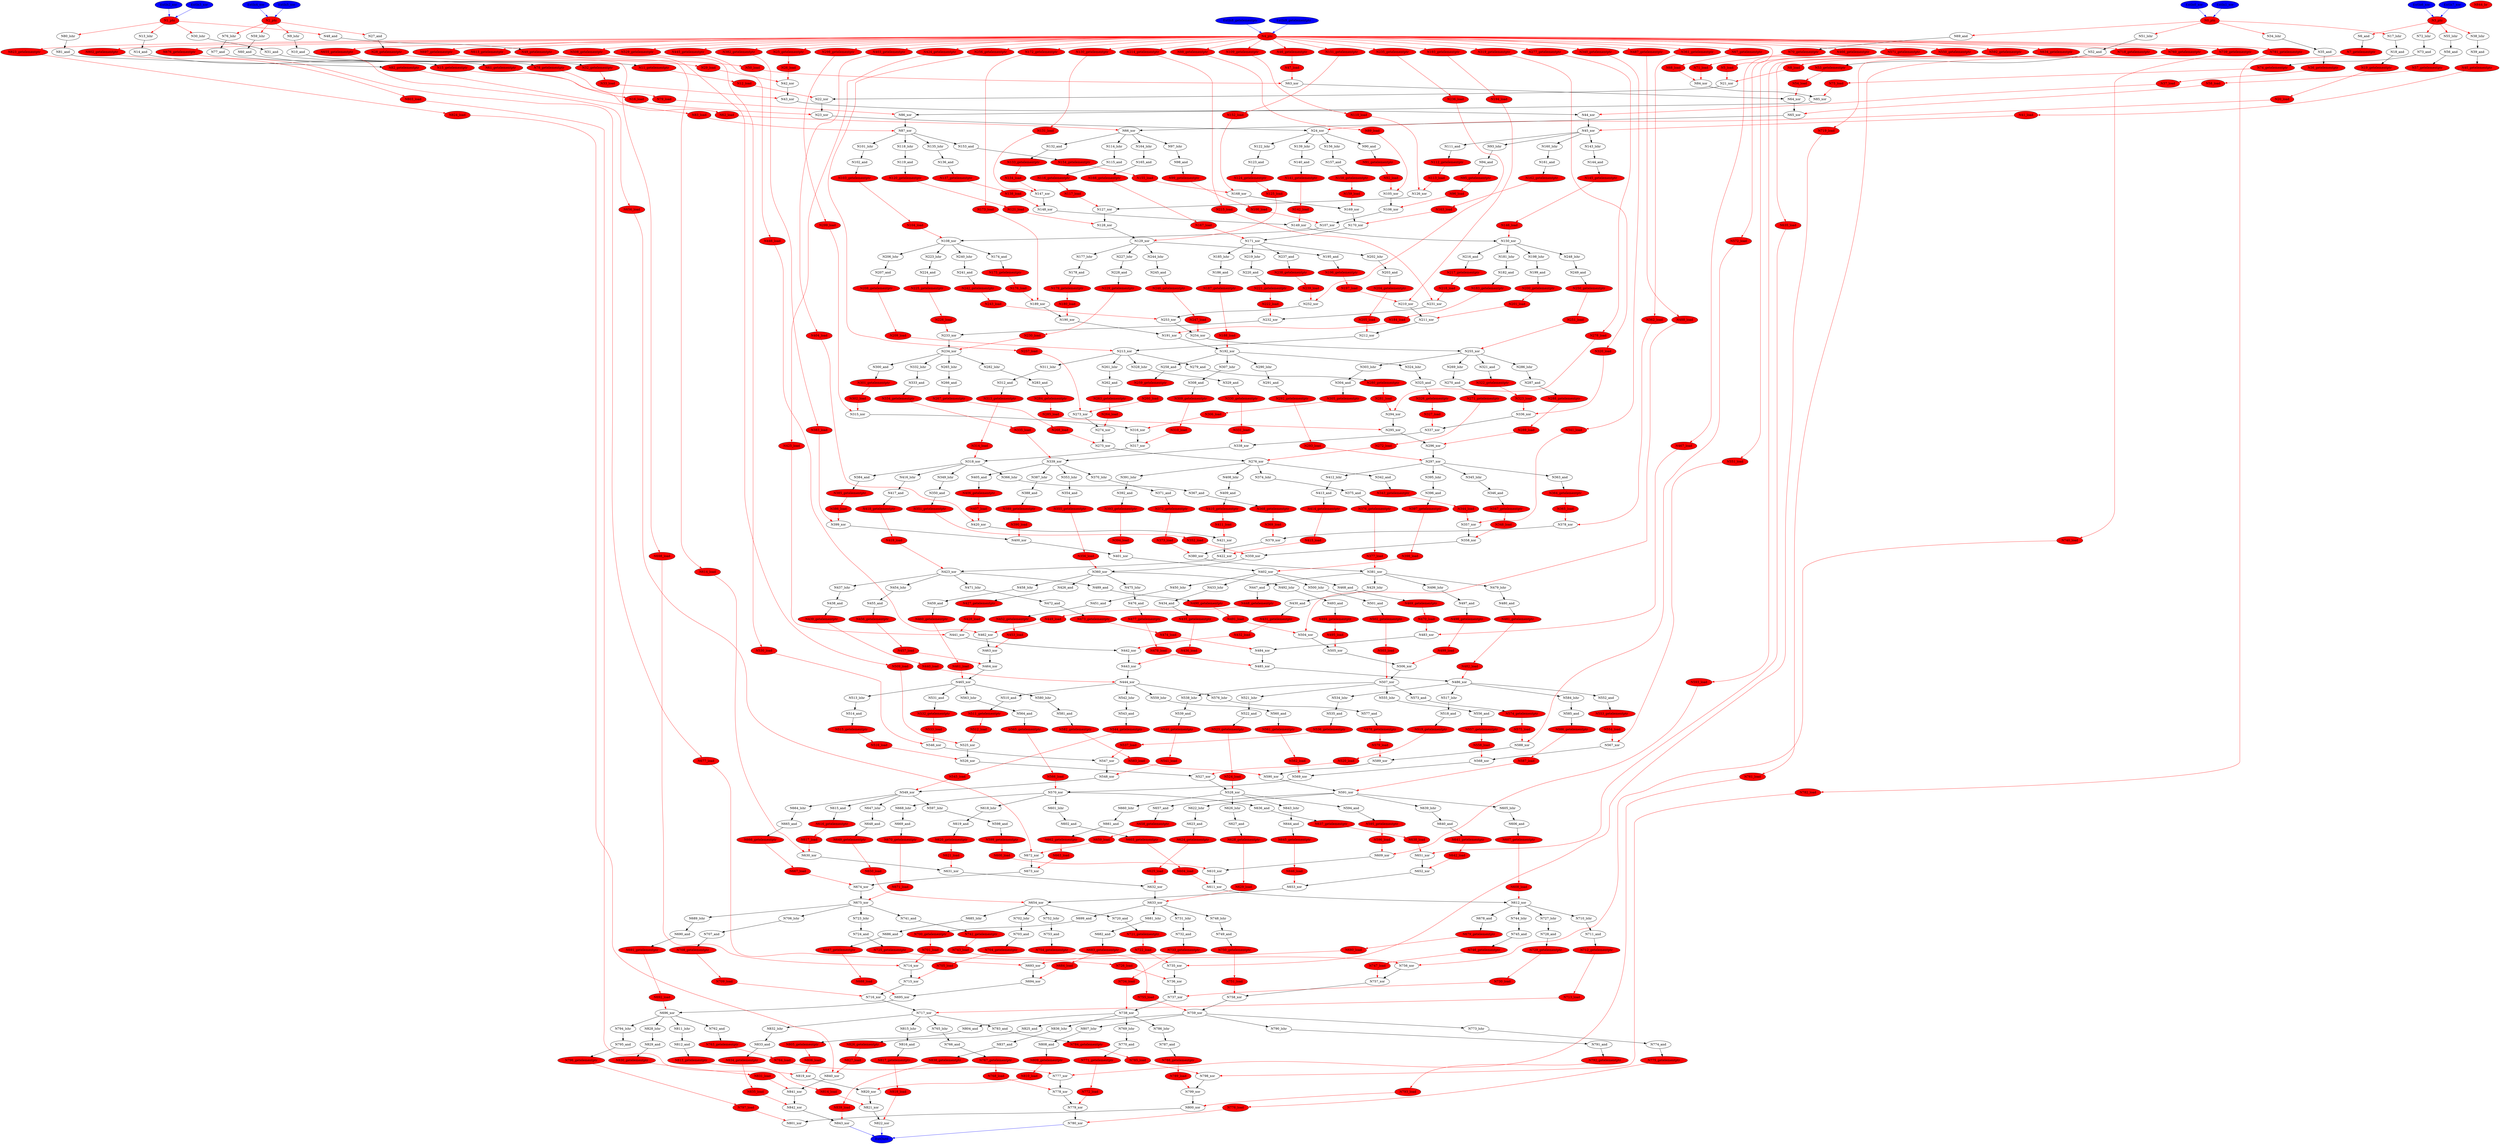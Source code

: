 digraph "rijndael_encrypt_sw.bb440.20" {
frequency = 202973
N0_phi [weight = 1, forbidden = 1, fillcolor = red, style = filled]
N1_phi [weight = 1, forbidden = 1, fillcolor = red, style = filled]
N2_phi [weight = 1, forbidden = 1, fillcolor = red, style = filled]
N3_phi [weight = 1, forbidden = 1, fillcolor = red, style = filled]
N4_phi [weight = 1, forbidden = 1, fillcolor = red, style = filled]
N5_load [weight = 1, forbidden = 1, fillcolor = red, style = filled]
N6_and [weight = 1, forbidden = 0]
N7_getelementptr [weight = 1, forbidden = 1, fillcolor = red, style = filled]
N8_load [weight = 1, forbidden = 1, fillcolor = red, style = filled]
N9_lshr [weight = 1, forbidden = 0]
N10_and [weight = 1, forbidden = 0]
N11_getelementptr [weight = 1, forbidden = 1, fillcolor = red, style = filled]
N12_load [weight = 1, forbidden = 1, fillcolor = red, style = filled]
N13_lshr [weight = 1, forbidden = 0]
N14_and [weight = 1, forbidden = 0]
N15_getelementptr [weight = 1, forbidden = 1, fillcolor = red, style = filled]
N16_load [weight = 1, forbidden = 1, fillcolor = red, style = filled]
N17_lshr [weight = 1, forbidden = 0]
N18_and [weight = 1, forbidden = 0]
N19_getelementptr [weight = 1, forbidden = 1, fillcolor = red, style = filled]
N20_load [weight = 1, forbidden = 1, fillcolor = red, style = filled]
N21_xor [weight = 1, forbidden = 0]
N22_xor [weight = 1, forbidden = 0]
N23_xor [weight = 1, forbidden = 0]
N24_xor [weight = 1, forbidden = 0]
N25_getelementptr [weight = 1, forbidden = 1, fillcolor = red, style = filled]
N26_load [weight = 1, forbidden = 1, fillcolor = red, style = filled]
N27_and [weight = 1, forbidden = 0]
N28_getelementptr [weight = 1, forbidden = 1, fillcolor = red, style = filled]
N29_load [weight = 1, forbidden = 1, fillcolor = red, style = filled]
N30_lshr [weight = 1, forbidden = 0]
N31_and [weight = 1, forbidden = 0]
N32_getelementptr [weight = 1, forbidden = 1, fillcolor = red, style = filled]
N33_load [weight = 1, forbidden = 1, fillcolor = red, style = filled]
N34_lshr [weight = 1, forbidden = 0]
N35_and [weight = 1, forbidden = 0]
N36_getelementptr [weight = 1, forbidden = 1, fillcolor = red, style = filled]
N37_load [weight = 1, forbidden = 1, fillcolor = red, style = filled]
N38_lshr [weight = 1, forbidden = 0]
N39_and [weight = 1, forbidden = 0]
N40_getelementptr [weight = 1, forbidden = 1, fillcolor = red, style = filled]
N41_load [weight = 1, forbidden = 1, fillcolor = red, style = filled]
N42_xor [weight = 1, forbidden = 0]
N43_xor [weight = 1, forbidden = 0]
N44_xor [weight = 1, forbidden = 0]
N45_xor [weight = 1, forbidden = 0]
N46_getelementptr [weight = 1, forbidden = 1, fillcolor = red, style = filled]
N47_load [weight = 1, forbidden = 1, fillcolor = red, style = filled]
N48_and [weight = 1, forbidden = 0]
N49_getelementptr [weight = 1, forbidden = 1, fillcolor = red, style = filled]
N50_load [weight = 1, forbidden = 1, fillcolor = red, style = filled]
N51_lshr [weight = 1, forbidden = 0]
N52_and [weight = 1, forbidden = 0]
N53_getelementptr [weight = 1, forbidden = 1, fillcolor = red, style = filled]
N54_load [weight = 1, forbidden = 1, fillcolor = red, style = filled]
N55_lshr [weight = 1, forbidden = 0]
N56_and [weight = 1, forbidden = 0]
N57_getelementptr [weight = 1, forbidden = 1, fillcolor = red, style = filled]
N58_load [weight = 1, forbidden = 1, fillcolor = red, style = filled]
N59_lshr [weight = 1, forbidden = 0]
N60_and [weight = 1, forbidden = 0]
N61_getelementptr [weight = 1, forbidden = 1, fillcolor = red, style = filled]
N62_load [weight = 1, forbidden = 1, fillcolor = red, style = filled]
N63_xor [weight = 1, forbidden = 0]
N64_xor [weight = 1, forbidden = 0]
N65_xor [weight = 1, forbidden = 0]
N66_xor [weight = 1, forbidden = 0]
N67_getelementptr [weight = 1, forbidden = 1, fillcolor = red, style = filled]
N68_load [weight = 1, forbidden = 1, fillcolor = red, style = filled]
N69_and [weight = 1, forbidden = 0]
N70_getelementptr [weight = 1, forbidden = 1, fillcolor = red, style = filled]
N71_load [weight = 1, forbidden = 1, fillcolor = red, style = filled]
N72_lshr [weight = 1, forbidden = 0]
N73_and [weight = 1, forbidden = 0]
N74_getelementptr [weight = 1, forbidden = 1, fillcolor = red, style = filled]
N75_load [weight = 1, forbidden = 1, fillcolor = red, style = filled]
N76_lshr [weight = 1, forbidden = 0]
N77_and [weight = 1, forbidden = 0]
N78_getelementptr [weight = 1, forbidden = 1, fillcolor = red, style = filled]
N79_load [weight = 1, forbidden = 1, fillcolor = red, style = filled]
N80_lshr [weight = 1, forbidden = 0]
N81_and [weight = 1, forbidden = 0]
N82_getelementptr [weight = 1, forbidden = 1, fillcolor = red, style = filled]
N83_load [weight = 1, forbidden = 1, fillcolor = red, style = filled]
N84_xor [weight = 1, forbidden = 0]
N85_xor [weight = 1, forbidden = 0]
N86_xor [weight = 1, forbidden = 0]
N87_xor [weight = 1, forbidden = 0]
N88_getelementptr [weight = 1, forbidden = 1, fillcolor = red, style = filled]
N89_load [weight = 1, forbidden = 1, fillcolor = red, style = filled]
N90_and [weight = 1, forbidden = 0]
N91_getelementptr [weight = 1, forbidden = 1, fillcolor = red, style = filled]
N92_load [weight = 1, forbidden = 1, fillcolor = red, style = filled]
N93_lshr [weight = 1, forbidden = 0]
N94_and [weight = 1, forbidden = 0]
N95_getelementptr [weight = 1, forbidden = 1, fillcolor = red, style = filled]
N96_load [weight = 1, forbidden = 1, fillcolor = red, style = filled]
N97_lshr [weight = 1, forbidden = 0]
N98_and [weight = 1, forbidden = 0]
N99_getelementptr [weight = 1, forbidden = 1, fillcolor = red, style = filled]
N100_load [weight = 1, forbidden = 1, fillcolor = red, style = filled]
N101_lshr [weight = 1, forbidden = 0]
N102_and [weight = 1, forbidden = 0]
N103_getelementptr [weight = 1, forbidden = 1, fillcolor = red, style = filled]
N104_load [weight = 1, forbidden = 1, fillcolor = red, style = filled]
N105_xor [weight = 1, forbidden = 0]
N106_xor [weight = 1, forbidden = 0]
N107_xor [weight = 1, forbidden = 0]
N108_xor [weight = 1, forbidden = 0]
N109_getelementptr [weight = 1, forbidden = 1, fillcolor = red, style = filled]
N110_load [weight = 1, forbidden = 1, fillcolor = red, style = filled]
N111_and [weight = 1, forbidden = 0]
N112_getelementptr [weight = 1, forbidden = 1, fillcolor = red, style = filled]
N113_load [weight = 1, forbidden = 1, fillcolor = red, style = filled]
N114_lshr [weight = 1, forbidden = 0]
N115_and [weight = 1, forbidden = 0]
N116_getelementptr [weight = 1, forbidden = 1, fillcolor = red, style = filled]
N117_load [weight = 1, forbidden = 1, fillcolor = red, style = filled]
N118_lshr [weight = 1, forbidden = 0]
N119_and [weight = 1, forbidden = 0]
N120_getelementptr [weight = 1, forbidden = 1, fillcolor = red, style = filled]
N121_load [weight = 1, forbidden = 1, fillcolor = red, style = filled]
N122_lshr [weight = 1, forbidden = 0]
N123_and [weight = 1, forbidden = 0]
N124_getelementptr [weight = 1, forbidden = 1, fillcolor = red, style = filled]
N125_load [weight = 1, forbidden = 1, fillcolor = red, style = filled]
N126_xor [weight = 1, forbidden = 0]
N127_xor [weight = 1, forbidden = 0]
N128_xor [weight = 1, forbidden = 0]
N129_xor [weight = 1, forbidden = 0]
N130_getelementptr [weight = 1, forbidden = 1, fillcolor = red, style = filled]
N131_load [weight = 1, forbidden = 1, fillcolor = red, style = filled]
N132_and [weight = 1, forbidden = 0]
N133_getelementptr [weight = 1, forbidden = 1, fillcolor = red, style = filled]
N134_load [weight = 1, forbidden = 1, fillcolor = red, style = filled]
N135_lshr [weight = 1, forbidden = 0]
N136_and [weight = 1, forbidden = 0]
N137_getelementptr [weight = 1, forbidden = 1, fillcolor = red, style = filled]
N138_load [weight = 1, forbidden = 1, fillcolor = red, style = filled]
N139_lshr [weight = 1, forbidden = 0]
N140_and [weight = 1, forbidden = 0]
N141_getelementptr [weight = 1, forbidden = 1, fillcolor = red, style = filled]
N142_load [weight = 1, forbidden = 1, fillcolor = red, style = filled]
N143_lshr [weight = 1, forbidden = 0]
N144_and [weight = 1, forbidden = 0]
N145_getelementptr [weight = 1, forbidden = 1, fillcolor = red, style = filled]
N146_load [weight = 1, forbidden = 1, fillcolor = red, style = filled]
N147_xor [weight = 1, forbidden = 0]
N148_xor [weight = 1, forbidden = 0]
N149_xor [weight = 1, forbidden = 0]
N150_xor [weight = 1, forbidden = 0]
N151_getelementptr [weight = 1, forbidden = 1, fillcolor = red, style = filled]
N152_load [weight = 1, forbidden = 1, fillcolor = red, style = filled]
N153_and [weight = 1, forbidden = 0]
N154_getelementptr [weight = 1, forbidden = 1, fillcolor = red, style = filled]
N155_load [weight = 1, forbidden = 1, fillcolor = red, style = filled]
N156_lshr [weight = 1, forbidden = 0]
N157_and [weight = 1, forbidden = 0]
N158_getelementptr [weight = 1, forbidden = 1, fillcolor = red, style = filled]
N159_load [weight = 1, forbidden = 1, fillcolor = red, style = filled]
N160_lshr [weight = 1, forbidden = 0]
N161_and [weight = 1, forbidden = 0]
N162_getelementptr [weight = 1, forbidden = 1, fillcolor = red, style = filled]
N163_load [weight = 1, forbidden = 1, fillcolor = red, style = filled]
N164_lshr [weight = 1, forbidden = 0]
N165_and [weight = 1, forbidden = 0]
N166_getelementptr [weight = 1, forbidden = 1, fillcolor = red, style = filled]
N167_load [weight = 1, forbidden = 1, fillcolor = red, style = filled]
N168_xor [weight = 1, forbidden = 0]
N169_xor [weight = 1, forbidden = 0]
N170_xor [weight = 1, forbidden = 0]
N171_xor [weight = 1, forbidden = 0]
N172_getelementptr [weight = 1, forbidden = 1, fillcolor = red, style = filled]
N173_load [weight = 1, forbidden = 1, fillcolor = red, style = filled]
N174_and [weight = 1, forbidden = 0]
N175_getelementptr [weight = 1, forbidden = 1, fillcolor = red, style = filled]
N176_load [weight = 1, forbidden = 1, fillcolor = red, style = filled]
N177_lshr [weight = 1, forbidden = 0]
N178_and [weight = 1, forbidden = 0]
N179_getelementptr [weight = 1, forbidden = 1, fillcolor = red, style = filled]
N180_load [weight = 1, forbidden = 1, fillcolor = red, style = filled]
N181_lshr [weight = 1, forbidden = 0]
N182_and [weight = 1, forbidden = 0]
N183_getelementptr [weight = 1, forbidden = 1, fillcolor = red, style = filled]
N184_load [weight = 1, forbidden = 1, fillcolor = red, style = filled]
N185_lshr [weight = 1, forbidden = 0]
N186_and [weight = 1, forbidden = 0]
N187_getelementptr [weight = 1, forbidden = 1, fillcolor = red, style = filled]
N188_load [weight = 1, forbidden = 1, fillcolor = red, style = filled]
N189_xor [weight = 1, forbidden = 0]
N190_xor [weight = 1, forbidden = 0]
N191_xor [weight = 1, forbidden = 0]
N192_xor [weight = 1, forbidden = 0]
N193_getelementptr [weight = 1, forbidden = 1, fillcolor = red, style = filled]
N194_load [weight = 1, forbidden = 1, fillcolor = red, style = filled]
N195_and [weight = 1, forbidden = 0]
N196_getelementptr [weight = 1, forbidden = 1, fillcolor = red, style = filled]
N197_load [weight = 1, forbidden = 1, fillcolor = red, style = filled]
N198_lshr [weight = 1, forbidden = 0]
N199_and [weight = 1, forbidden = 0]
N200_getelementptr [weight = 1, forbidden = 1, fillcolor = red, style = filled]
N201_load [weight = 1, forbidden = 1, fillcolor = red, style = filled]
N202_lshr [weight = 1, forbidden = 0]
N203_and [weight = 1, forbidden = 0]
N204_getelementptr [weight = 1, forbidden = 1, fillcolor = red, style = filled]
N205_load [weight = 1, forbidden = 1, fillcolor = red, style = filled]
N206_lshr [weight = 1, forbidden = 0]
N207_and [weight = 1, forbidden = 0]
N208_getelementptr [weight = 1, forbidden = 1, fillcolor = red, style = filled]
N209_load [weight = 1, forbidden = 1, fillcolor = red, style = filled]
N210_xor [weight = 1, forbidden = 0]
N211_xor [weight = 1, forbidden = 0]
N212_xor [weight = 1, forbidden = 0]
N213_xor [weight = 1, forbidden = 0]
N214_getelementptr [weight = 1, forbidden = 1, fillcolor = red, style = filled]
N215_load [weight = 1, forbidden = 1, fillcolor = red, style = filled]
N216_and [weight = 1, forbidden = 0]
N217_getelementptr [weight = 1, forbidden = 1, fillcolor = red, style = filled]
N218_load [weight = 1, forbidden = 1, fillcolor = red, style = filled]
N219_lshr [weight = 1, forbidden = 0]
N220_and [weight = 1, forbidden = 0]
N221_getelementptr [weight = 1, forbidden = 1, fillcolor = red, style = filled]
N222_load [weight = 1, forbidden = 1, fillcolor = red, style = filled]
N223_lshr [weight = 1, forbidden = 0]
N224_and [weight = 1, forbidden = 0]
N225_getelementptr [weight = 1, forbidden = 1, fillcolor = red, style = filled]
N226_load [weight = 1, forbidden = 1, fillcolor = red, style = filled]
N227_lshr [weight = 1, forbidden = 0]
N228_and [weight = 1, forbidden = 0]
N229_getelementptr [weight = 1, forbidden = 1, fillcolor = red, style = filled]
N230_load [weight = 1, forbidden = 1, fillcolor = red, style = filled]
N231_xor [weight = 1, forbidden = 0]
N232_xor [weight = 1, forbidden = 0]
N233_xor [weight = 1, forbidden = 0]
N234_xor [weight = 1, forbidden = 0]
N235_getelementptr [weight = 1, forbidden = 1, fillcolor = red, style = filled]
N236_load [weight = 1, forbidden = 1, fillcolor = red, style = filled]
N237_and [weight = 1, forbidden = 0]
N238_getelementptr [weight = 1, forbidden = 1, fillcolor = red, style = filled]
N239_load [weight = 1, forbidden = 1, fillcolor = red, style = filled]
N240_lshr [weight = 1, forbidden = 0]
N241_and [weight = 1, forbidden = 0]
N242_getelementptr [weight = 1, forbidden = 1, fillcolor = red, style = filled]
N243_load [weight = 1, forbidden = 1, fillcolor = red, style = filled]
N244_lshr [weight = 1, forbidden = 0]
N245_and [weight = 1, forbidden = 0]
N246_getelementptr [weight = 1, forbidden = 1, fillcolor = red, style = filled]
N247_load [weight = 1, forbidden = 1, fillcolor = red, style = filled]
N248_lshr [weight = 1, forbidden = 0]
N249_and [weight = 1, forbidden = 0]
N250_getelementptr [weight = 1, forbidden = 1, fillcolor = red, style = filled]
N251_load [weight = 1, forbidden = 1, fillcolor = red, style = filled]
N252_xor [weight = 1, forbidden = 0]
N253_xor [weight = 1, forbidden = 0]
N254_xor [weight = 1, forbidden = 0]
N255_xor [weight = 1, forbidden = 0]
N256_getelementptr [weight = 1, forbidden = 1, fillcolor = red, style = filled]
N257_load [weight = 1, forbidden = 1, fillcolor = red, style = filled]
N258_and [weight = 1, forbidden = 0]
N259_getelementptr [weight = 1, forbidden = 1, fillcolor = red, style = filled]
N260_load [weight = 1, forbidden = 1, fillcolor = red, style = filled]
N261_lshr [weight = 1, forbidden = 0]
N262_and [weight = 1, forbidden = 0]
N263_getelementptr [weight = 1, forbidden = 1, fillcolor = red, style = filled]
N264_load [weight = 1, forbidden = 1, fillcolor = red, style = filled]
N265_lshr [weight = 1, forbidden = 0]
N266_and [weight = 1, forbidden = 0]
N267_getelementptr [weight = 1, forbidden = 1, fillcolor = red, style = filled]
N268_load [weight = 1, forbidden = 1, fillcolor = red, style = filled]
N269_lshr [weight = 1, forbidden = 0]
N270_and [weight = 1, forbidden = 0]
N271_getelementptr [weight = 1, forbidden = 1, fillcolor = red, style = filled]
N272_load [weight = 1, forbidden = 1, fillcolor = red, style = filled]
N273_xor [weight = 1, forbidden = 0]
N274_xor [weight = 1, forbidden = 0]
N275_xor [weight = 1, forbidden = 0]
N276_xor [weight = 1, forbidden = 0]
N277_getelementptr [weight = 1, forbidden = 1, fillcolor = red, style = filled]
N278_load [weight = 1, forbidden = 1, fillcolor = red, style = filled]
N279_and [weight = 1, forbidden = 0]
N280_getelementptr [weight = 1, forbidden = 1, fillcolor = red, style = filled]
N281_load [weight = 1, forbidden = 1, fillcolor = red, style = filled]
N282_lshr [weight = 1, forbidden = 0]
N283_and [weight = 1, forbidden = 0]
N284_getelementptr [weight = 1, forbidden = 1, fillcolor = red, style = filled]
N285_load [weight = 1, forbidden = 1, fillcolor = red, style = filled]
N286_lshr [weight = 1, forbidden = 0]
N287_and [weight = 1, forbidden = 0]
N288_getelementptr [weight = 1, forbidden = 1, fillcolor = red, style = filled]
N289_load [weight = 1, forbidden = 1, fillcolor = red, style = filled]
N290_lshr [weight = 1, forbidden = 0]
N291_and [weight = 1, forbidden = 0]
N292_getelementptr [weight = 1, forbidden = 1, fillcolor = red, style = filled]
N293_load [weight = 1, forbidden = 1, fillcolor = red, style = filled]
N294_xor [weight = 1, forbidden = 0]
N295_xor [weight = 1, forbidden = 0]
N296_xor [weight = 1, forbidden = 0]
N297_xor [weight = 1, forbidden = 0]
N298_getelementptr [weight = 1, forbidden = 1, fillcolor = red, style = filled]
N299_load [weight = 1, forbidden = 1, fillcolor = red, style = filled]
N300_and [weight = 1, forbidden = 0]
N301_getelementptr [weight = 1, forbidden = 1, fillcolor = red, style = filled]
N302_load [weight = 1, forbidden = 1, fillcolor = red, style = filled]
N303_lshr [weight = 1, forbidden = 0]
N304_and [weight = 1, forbidden = 0]
N305_getelementptr [weight = 1, forbidden = 1, fillcolor = red, style = filled]
N306_load [weight = 1, forbidden = 1, fillcolor = red, style = filled]
N307_lshr [weight = 1, forbidden = 0]
N308_and [weight = 1, forbidden = 0]
N309_getelementptr [weight = 1, forbidden = 1, fillcolor = red, style = filled]
N310_load [weight = 1, forbidden = 1, fillcolor = red, style = filled]
N311_lshr [weight = 1, forbidden = 0]
N312_and [weight = 1, forbidden = 0]
N313_getelementptr [weight = 1, forbidden = 1, fillcolor = red, style = filled]
N314_load [weight = 1, forbidden = 1, fillcolor = red, style = filled]
N315_xor [weight = 1, forbidden = 0]
N316_xor [weight = 1, forbidden = 0]
N317_xor [weight = 1, forbidden = 0]
N318_xor [weight = 1, forbidden = 0]
N319_getelementptr [weight = 1, forbidden = 1, fillcolor = red, style = filled]
N320_load [weight = 1, forbidden = 1, fillcolor = red, style = filled]
N321_and [weight = 1, forbidden = 0]
N322_getelementptr [weight = 1, forbidden = 1, fillcolor = red, style = filled]
N323_load [weight = 1, forbidden = 1, fillcolor = red, style = filled]
N324_lshr [weight = 1, forbidden = 0]
N325_and [weight = 1, forbidden = 0]
N326_getelementptr [weight = 1, forbidden = 1, fillcolor = red, style = filled]
N327_load [weight = 1, forbidden = 1, fillcolor = red, style = filled]
N328_lshr [weight = 1, forbidden = 0]
N329_and [weight = 1, forbidden = 0]
N330_getelementptr [weight = 1, forbidden = 1, fillcolor = red, style = filled]
N331_load [weight = 1, forbidden = 1, fillcolor = red, style = filled]
N332_lshr [weight = 1, forbidden = 0]
N333_and [weight = 1, forbidden = 0]
N334_getelementptr [weight = 1, forbidden = 1, fillcolor = red, style = filled]
N335_load [weight = 1, forbidden = 1, fillcolor = red, style = filled]
N336_xor [weight = 1, forbidden = 0]
N337_xor [weight = 1, forbidden = 0]
N338_xor [weight = 1, forbidden = 0]
N339_xor [weight = 1, forbidden = 0]
N340_getelementptr [weight = 1, forbidden = 1, fillcolor = red, style = filled]
N341_load [weight = 1, forbidden = 1, fillcolor = red, style = filled]
N342_and [weight = 1, forbidden = 0]
N343_getelementptr [weight = 1, forbidden = 1, fillcolor = red, style = filled]
N344_load [weight = 1, forbidden = 1, fillcolor = red, style = filled]
N345_lshr [weight = 1, forbidden = 0]
N346_and [weight = 1, forbidden = 0]
N347_getelementptr [weight = 1, forbidden = 1, fillcolor = red, style = filled]
N348_load [weight = 1, forbidden = 1, fillcolor = red, style = filled]
N349_lshr [weight = 1, forbidden = 0]
N350_and [weight = 1, forbidden = 0]
N351_getelementptr [weight = 1, forbidden = 1, fillcolor = red, style = filled]
N352_load [weight = 1, forbidden = 1, fillcolor = red, style = filled]
N353_lshr [weight = 1, forbidden = 0]
N354_and [weight = 1, forbidden = 0]
N355_getelementptr [weight = 1, forbidden = 1, fillcolor = red, style = filled]
N356_load [weight = 1, forbidden = 1, fillcolor = red, style = filled]
N357_xor [weight = 1, forbidden = 0]
N358_xor [weight = 1, forbidden = 0]
N359_xor [weight = 1, forbidden = 0]
N360_xor [weight = 1, forbidden = 0]
N361_getelementptr [weight = 1, forbidden = 1, fillcolor = red, style = filled]
N362_load [weight = 1, forbidden = 1, fillcolor = red, style = filled]
N363_and [weight = 1, forbidden = 0]
N364_getelementptr [weight = 1, forbidden = 1, fillcolor = red, style = filled]
N365_load [weight = 1, forbidden = 1, fillcolor = red, style = filled]
N366_lshr [weight = 1, forbidden = 0]
N367_and [weight = 1, forbidden = 0]
N368_getelementptr [weight = 1, forbidden = 1, fillcolor = red, style = filled]
N369_load [weight = 1, forbidden = 1, fillcolor = red, style = filled]
N370_lshr [weight = 1, forbidden = 0]
N371_and [weight = 1, forbidden = 0]
N372_getelementptr [weight = 1, forbidden = 1, fillcolor = red, style = filled]
N373_load [weight = 1, forbidden = 1, fillcolor = red, style = filled]
N374_lshr [weight = 1, forbidden = 0]
N375_and [weight = 1, forbidden = 0]
N376_getelementptr [weight = 1, forbidden = 1, fillcolor = red, style = filled]
N377_load [weight = 1, forbidden = 1, fillcolor = red, style = filled]
N378_xor [weight = 1, forbidden = 0]
N379_xor [weight = 1, forbidden = 0]
N380_xor [weight = 1, forbidden = 0]
N381_xor [weight = 1, forbidden = 0]
N382_getelementptr [weight = 1, forbidden = 1, fillcolor = red, style = filled]
N383_load [weight = 1, forbidden = 1, fillcolor = red, style = filled]
N384_and [weight = 1, forbidden = 0]
N385_getelementptr [weight = 1, forbidden = 1, fillcolor = red, style = filled]
N386_load [weight = 1, forbidden = 1, fillcolor = red, style = filled]
N387_lshr [weight = 1, forbidden = 0]
N388_and [weight = 1, forbidden = 0]
N389_getelementptr [weight = 1, forbidden = 1, fillcolor = red, style = filled]
N390_load [weight = 1, forbidden = 1, fillcolor = red, style = filled]
N391_lshr [weight = 1, forbidden = 0]
N392_and [weight = 1, forbidden = 0]
N393_getelementptr [weight = 1, forbidden = 1, fillcolor = red, style = filled]
N394_load [weight = 1, forbidden = 1, fillcolor = red, style = filled]
N395_lshr [weight = 1, forbidden = 0]
N396_and [weight = 1, forbidden = 0]
N397_getelementptr [weight = 1, forbidden = 1, fillcolor = red, style = filled]
N398_load [weight = 1, forbidden = 1, fillcolor = red, style = filled]
N399_xor [weight = 1, forbidden = 0]
N400_xor [weight = 1, forbidden = 0]
N401_xor [weight = 1, forbidden = 0]
N402_xor [weight = 1, forbidden = 0]
N403_getelementptr [weight = 1, forbidden = 1, fillcolor = red, style = filled]
N404_load [weight = 1, forbidden = 1, fillcolor = red, style = filled]
N405_and [weight = 1, forbidden = 0]
N406_getelementptr [weight = 1, forbidden = 1, fillcolor = red, style = filled]
N407_load [weight = 1, forbidden = 1, fillcolor = red, style = filled]
N408_lshr [weight = 1, forbidden = 0]
N409_and [weight = 1, forbidden = 0]
N410_getelementptr [weight = 1, forbidden = 1, fillcolor = red, style = filled]
N411_load [weight = 1, forbidden = 1, fillcolor = red, style = filled]
N412_lshr [weight = 1, forbidden = 0]
N413_and [weight = 1, forbidden = 0]
N414_getelementptr [weight = 1, forbidden = 1, fillcolor = red, style = filled]
N415_load [weight = 1, forbidden = 1, fillcolor = red, style = filled]
N416_lshr [weight = 1, forbidden = 0]
N417_and [weight = 1, forbidden = 0]
N418_getelementptr [weight = 1, forbidden = 1, fillcolor = red, style = filled]
N419_load [weight = 1, forbidden = 1, fillcolor = red, style = filled]
N420_xor [weight = 1, forbidden = 0]
N421_xor [weight = 1, forbidden = 0]
N422_xor [weight = 1, forbidden = 0]
N423_xor [weight = 1, forbidden = 0]
N424_getelementptr [weight = 1, forbidden = 1, fillcolor = red, style = filled]
N425_load [weight = 1, forbidden = 1, fillcolor = red, style = filled]
N426_and [weight = 1, forbidden = 0]
N427_getelementptr [weight = 1, forbidden = 1, fillcolor = red, style = filled]
N428_load [weight = 1, forbidden = 1, fillcolor = red, style = filled]
N429_lshr [weight = 1, forbidden = 0]
N430_and [weight = 1, forbidden = 0]
N431_getelementptr [weight = 1, forbidden = 1, fillcolor = red, style = filled]
N432_load [weight = 1, forbidden = 1, fillcolor = red, style = filled]
N433_lshr [weight = 1, forbidden = 0]
N434_and [weight = 1, forbidden = 0]
N435_getelementptr [weight = 1, forbidden = 1, fillcolor = red, style = filled]
N436_load [weight = 1, forbidden = 1, fillcolor = red, style = filled]
N437_lshr [weight = 1, forbidden = 0]
N438_and [weight = 1, forbidden = 0]
N439_getelementptr [weight = 1, forbidden = 1, fillcolor = red, style = filled]
N440_load [weight = 1, forbidden = 1, fillcolor = red, style = filled]
N441_xor [weight = 1, forbidden = 0]
N442_xor [weight = 1, forbidden = 0]
N443_xor [weight = 1, forbidden = 0]
N444_xor [weight = 1, forbidden = 0]
N445_getelementptr [weight = 1, forbidden = 1, fillcolor = red, style = filled]
N446_load [weight = 1, forbidden = 1, fillcolor = red, style = filled]
N447_and [weight = 1, forbidden = 0]
N448_getelementptr [weight = 1, forbidden = 1, fillcolor = red, style = filled]
N449_load [weight = 1, forbidden = 1, fillcolor = red, style = filled]
N450_lshr [weight = 1, forbidden = 0]
N451_and [weight = 1, forbidden = 0]
N452_getelementptr [weight = 1, forbidden = 1, fillcolor = red, style = filled]
N453_load [weight = 1, forbidden = 1, fillcolor = red, style = filled]
N454_lshr [weight = 1, forbidden = 0]
N455_and [weight = 1, forbidden = 0]
N456_getelementptr [weight = 1, forbidden = 1, fillcolor = red, style = filled]
N457_load [weight = 1, forbidden = 1, fillcolor = red, style = filled]
N458_lshr [weight = 1, forbidden = 0]
N459_and [weight = 1, forbidden = 0]
N460_getelementptr [weight = 1, forbidden = 1, fillcolor = red, style = filled]
N461_load [weight = 1, forbidden = 1, fillcolor = red, style = filled]
N462_xor [weight = 1, forbidden = 0]
N463_xor [weight = 1, forbidden = 0]
N464_xor [weight = 1, forbidden = 0]
N465_xor [weight = 1, forbidden = 0]
N466_getelementptr [weight = 1, forbidden = 1, fillcolor = red, style = filled]
N467_load [weight = 1, forbidden = 1, fillcolor = red, style = filled]
N468_and [weight = 1, forbidden = 0]
N469_getelementptr [weight = 1, forbidden = 1, fillcolor = red, style = filled]
N470_load [weight = 1, forbidden = 1, fillcolor = red, style = filled]
N471_lshr [weight = 1, forbidden = 0]
N472_and [weight = 1, forbidden = 0]
N473_getelementptr [weight = 1, forbidden = 1, fillcolor = red, style = filled]
N474_load [weight = 1, forbidden = 1, fillcolor = red, style = filled]
N475_lshr [weight = 1, forbidden = 0]
N476_and [weight = 1, forbidden = 0]
N477_getelementptr [weight = 1, forbidden = 1, fillcolor = red, style = filled]
N478_load [weight = 1, forbidden = 1, fillcolor = red, style = filled]
N479_lshr [weight = 1, forbidden = 0]
N480_and [weight = 1, forbidden = 0]
N481_getelementptr [weight = 1, forbidden = 1, fillcolor = red, style = filled]
N482_load [weight = 1, forbidden = 1, fillcolor = red, style = filled]
N483_xor [weight = 1, forbidden = 0]
N484_xor [weight = 1, forbidden = 0]
N485_xor [weight = 1, forbidden = 0]
N486_xor [weight = 1, forbidden = 0]
N487_getelementptr [weight = 1, forbidden = 1, fillcolor = red, style = filled]
N488_load [weight = 1, forbidden = 1, fillcolor = red, style = filled]
N489_and [weight = 1, forbidden = 0]
N490_getelementptr [weight = 1, forbidden = 1, fillcolor = red, style = filled]
N491_load [weight = 1, forbidden = 1, fillcolor = red, style = filled]
N492_lshr [weight = 1, forbidden = 0]
N493_and [weight = 1, forbidden = 0]
N494_getelementptr [weight = 1, forbidden = 1, fillcolor = red, style = filled]
N495_load [weight = 1, forbidden = 1, fillcolor = red, style = filled]
N496_lshr [weight = 1, forbidden = 0]
N497_and [weight = 1, forbidden = 0]
N498_getelementptr [weight = 1, forbidden = 1, fillcolor = red, style = filled]
N499_load [weight = 1, forbidden = 1, fillcolor = red, style = filled]
N500_lshr [weight = 1, forbidden = 0]
N501_and [weight = 1, forbidden = 0]
N502_getelementptr [weight = 1, forbidden = 1, fillcolor = red, style = filled]
N503_load [weight = 1, forbidden = 1, fillcolor = red, style = filled]
N504_xor [weight = 1, forbidden = 0]
N505_xor [weight = 1, forbidden = 0]
N506_xor [weight = 1, forbidden = 0]
N507_xor [weight = 1, forbidden = 0]
N508_getelementptr [weight = 1, forbidden = 1, fillcolor = red, style = filled]
N509_load [weight = 1, forbidden = 1, fillcolor = red, style = filled]
N510_and [weight = 1, forbidden = 0]
N511_getelementptr [weight = 1, forbidden = 1, fillcolor = red, style = filled]
N512_load [weight = 1, forbidden = 1, fillcolor = red, style = filled]
N513_lshr [weight = 1, forbidden = 0]
N514_and [weight = 1, forbidden = 0]
N515_getelementptr [weight = 1, forbidden = 1, fillcolor = red, style = filled]
N516_load [weight = 1, forbidden = 1, fillcolor = red, style = filled]
N517_lshr [weight = 1, forbidden = 0]
N518_and [weight = 1, forbidden = 0]
N519_getelementptr [weight = 1, forbidden = 1, fillcolor = red, style = filled]
N520_load [weight = 1, forbidden = 1, fillcolor = red, style = filled]
N521_lshr [weight = 1, forbidden = 0]
N522_and [weight = 1, forbidden = 0]
N523_getelementptr [weight = 1, forbidden = 1, fillcolor = red, style = filled]
N524_load [weight = 1, forbidden = 1, fillcolor = red, style = filled]
N525_xor [weight = 1, forbidden = 0]
N526_xor [weight = 1, forbidden = 0]
N527_xor [weight = 1, forbidden = 0]
N528_xor [weight = 1, forbidden = 0]
N529_getelementptr [weight = 1, forbidden = 1, fillcolor = red, style = filled]
N530_load [weight = 1, forbidden = 1, fillcolor = red, style = filled]
N531_and [weight = 1, forbidden = 0]
N532_getelementptr [weight = 1, forbidden = 1, fillcolor = red, style = filled]
N533_load [weight = 1, forbidden = 1, fillcolor = red, style = filled]
N534_lshr [weight = 1, forbidden = 0]
N535_and [weight = 1, forbidden = 0]
N536_getelementptr [weight = 1, forbidden = 1, fillcolor = red, style = filled]
N537_load [weight = 1, forbidden = 1, fillcolor = red, style = filled]
N538_lshr [weight = 1, forbidden = 0]
N539_and [weight = 1, forbidden = 0]
N540_getelementptr [weight = 1, forbidden = 1, fillcolor = red, style = filled]
N541_load [weight = 1, forbidden = 1, fillcolor = red, style = filled]
N542_lshr [weight = 1, forbidden = 0]
N543_and [weight = 1, forbidden = 0]
N544_getelementptr [weight = 1, forbidden = 1, fillcolor = red, style = filled]
N545_load [weight = 1, forbidden = 1, fillcolor = red, style = filled]
N546_xor [weight = 1, forbidden = 0]
N547_xor [weight = 1, forbidden = 0]
N548_xor [weight = 1, forbidden = 0]
N549_xor [weight = 1, forbidden = 0]
N550_getelementptr [weight = 1, forbidden = 1, fillcolor = red, style = filled]
N551_load [weight = 1, forbidden = 1, fillcolor = red, style = filled]
N552_and [weight = 1, forbidden = 0]
N553_getelementptr [weight = 1, forbidden = 1, fillcolor = red, style = filled]
N554_load [weight = 1, forbidden = 1, fillcolor = red, style = filled]
N555_lshr [weight = 1, forbidden = 0]
N556_and [weight = 1, forbidden = 0]
N557_getelementptr [weight = 1, forbidden = 1, fillcolor = red, style = filled]
N558_load [weight = 1, forbidden = 1, fillcolor = red, style = filled]
N559_lshr [weight = 1, forbidden = 0]
N560_and [weight = 1, forbidden = 0]
N561_getelementptr [weight = 1, forbidden = 1, fillcolor = red, style = filled]
N562_load [weight = 1, forbidden = 1, fillcolor = red, style = filled]
N563_lshr [weight = 1, forbidden = 0]
N564_and [weight = 1, forbidden = 0]
N565_getelementptr [weight = 1, forbidden = 1, fillcolor = red, style = filled]
N566_load [weight = 1, forbidden = 1, fillcolor = red, style = filled]
N567_xor [weight = 1, forbidden = 0]
N568_xor [weight = 1, forbidden = 0]
N569_xor [weight = 1, forbidden = 0]
N570_xor [weight = 1, forbidden = 0]
N571_getelementptr [weight = 1, forbidden = 1, fillcolor = red, style = filled]
N572_load [weight = 1, forbidden = 1, fillcolor = red, style = filled]
N573_and [weight = 1, forbidden = 0]
N574_getelementptr [weight = 1, forbidden = 1, fillcolor = red, style = filled]
N575_load [weight = 1, forbidden = 1, fillcolor = red, style = filled]
N576_lshr [weight = 1, forbidden = 0]
N577_and [weight = 1, forbidden = 0]
N578_getelementptr [weight = 1, forbidden = 1, fillcolor = red, style = filled]
N579_load [weight = 1, forbidden = 1, fillcolor = red, style = filled]
N580_lshr [weight = 1, forbidden = 0]
N581_and [weight = 1, forbidden = 0]
N582_getelementptr [weight = 1, forbidden = 1, fillcolor = red, style = filled]
N583_load [weight = 1, forbidden = 1, fillcolor = red, style = filled]
N584_lshr [weight = 1, forbidden = 0]
N585_and [weight = 1, forbidden = 0]
N586_getelementptr [weight = 1, forbidden = 1, fillcolor = red, style = filled]
N587_load [weight = 1, forbidden = 1, fillcolor = red, style = filled]
N588_xor [weight = 1, forbidden = 0]
N589_xor [weight = 1, forbidden = 0]
N590_xor [weight = 1, forbidden = 0]
N591_xor [weight = 1, forbidden = 0]
N592_getelementptr [weight = 1, forbidden = 1, fillcolor = red, style = filled]
N593_load [weight = 1, forbidden = 1, fillcolor = red, style = filled]
N594_and [weight = 1, forbidden = 0]
N595_getelementptr [weight = 1, forbidden = 1, fillcolor = red, style = filled]
N596_load [weight = 1, forbidden = 1, fillcolor = red, style = filled]
N597_lshr [weight = 1, forbidden = 0]
N598_and [weight = 1, forbidden = 0]
N599_getelementptr [weight = 1, forbidden = 1, fillcolor = red, style = filled]
N600_load [weight = 1, forbidden = 1, fillcolor = red, style = filled]
N601_lshr [weight = 1, forbidden = 0]
N602_and [weight = 1, forbidden = 0]
N603_getelementptr [weight = 1, forbidden = 1, fillcolor = red, style = filled]
N604_load [weight = 1, forbidden = 1, fillcolor = red, style = filled]
N605_lshr [weight = 1, forbidden = 0]
N606_and [weight = 1, forbidden = 0]
N607_getelementptr [weight = 1, forbidden = 1, fillcolor = red, style = filled]
N608_load [weight = 1, forbidden = 1, fillcolor = red, style = filled]
N609_xor [weight = 1, forbidden = 0]
N610_xor [weight = 1, forbidden = 0]
N611_xor [weight = 1, forbidden = 0]
N612_xor [weight = 1, forbidden = 0]
N613_getelementptr [weight = 1, forbidden = 1, fillcolor = red, style = filled]
N614_load [weight = 1, forbidden = 1, fillcolor = red, style = filled]
N615_and [weight = 1, forbidden = 0]
N616_getelementptr [weight = 1, forbidden = 1, fillcolor = red, style = filled]
N617_load [weight = 1, forbidden = 1, fillcolor = red, style = filled]
N618_lshr [weight = 1, forbidden = 0]
N619_and [weight = 1, forbidden = 0]
N620_getelementptr [weight = 1, forbidden = 1, fillcolor = red, style = filled]
N621_load [weight = 1, forbidden = 1, fillcolor = red, style = filled]
N622_lshr [weight = 1, forbidden = 0]
N623_and [weight = 1, forbidden = 0]
N624_getelementptr [weight = 1, forbidden = 1, fillcolor = red, style = filled]
N625_load [weight = 1, forbidden = 1, fillcolor = red, style = filled]
N626_lshr [weight = 1, forbidden = 0]
N627_and [weight = 1, forbidden = 0]
N628_getelementptr [weight = 1, forbidden = 1, fillcolor = red, style = filled]
N629_load [weight = 1, forbidden = 1, fillcolor = red, style = filled]
N630_xor [weight = 1, forbidden = 0]
N631_xor [weight = 1, forbidden = 0]
N632_xor [weight = 1, forbidden = 0]
N633_xor [weight = 1, forbidden = 0]
N634_getelementptr [weight = 1, forbidden = 1, fillcolor = red, style = filled]
N635_load [weight = 1, forbidden = 1, fillcolor = red, style = filled]
N636_and [weight = 1, forbidden = 0]
N637_getelementptr [weight = 1, forbidden = 1, fillcolor = red, style = filled]
N638_load [weight = 1, forbidden = 1, fillcolor = red, style = filled]
N639_lshr [weight = 1, forbidden = 0]
N640_and [weight = 1, forbidden = 0]
N641_getelementptr [weight = 1, forbidden = 1, fillcolor = red, style = filled]
N642_load [weight = 1, forbidden = 1, fillcolor = red, style = filled]
N643_lshr [weight = 1, forbidden = 0]
N644_and [weight = 1, forbidden = 0]
N645_getelementptr [weight = 1, forbidden = 1, fillcolor = red, style = filled]
N646_load [weight = 1, forbidden = 1, fillcolor = red, style = filled]
N647_lshr [weight = 1, forbidden = 0]
N648_and [weight = 1, forbidden = 0]
N649_getelementptr [weight = 1, forbidden = 1, fillcolor = red, style = filled]
N650_load [weight = 1, forbidden = 1, fillcolor = red, style = filled]
N651_xor [weight = 1, forbidden = 0]
N652_xor [weight = 1, forbidden = 0]
N653_xor [weight = 1, forbidden = 0]
N654_xor [weight = 1, forbidden = 0]
N655_getelementptr [weight = 1, forbidden = 1, fillcolor = red, style = filled]
N656_load [weight = 1, forbidden = 1, fillcolor = red, style = filled]
N657_and [weight = 1, forbidden = 0]
N658_getelementptr [weight = 1, forbidden = 1, fillcolor = red, style = filled]
N659_load [weight = 1, forbidden = 1, fillcolor = red, style = filled]
N660_lshr [weight = 1, forbidden = 0]
N661_and [weight = 1, forbidden = 0]
N662_getelementptr [weight = 1, forbidden = 1, fillcolor = red, style = filled]
N663_load [weight = 1, forbidden = 1, fillcolor = red, style = filled]
N664_lshr [weight = 1, forbidden = 0]
N665_and [weight = 1, forbidden = 0]
N666_getelementptr [weight = 1, forbidden = 1, fillcolor = red, style = filled]
N667_load [weight = 1, forbidden = 1, fillcolor = red, style = filled]
N668_lshr [weight = 1, forbidden = 0]
N669_and [weight = 1, forbidden = 0]
N670_getelementptr [weight = 1, forbidden = 1, fillcolor = red, style = filled]
N671_load [weight = 1, forbidden = 1, fillcolor = red, style = filled]
N672_xor [weight = 1, forbidden = 0]
N673_xor [weight = 1, forbidden = 0]
N674_xor [weight = 1, forbidden = 0]
N675_xor [weight = 1, forbidden = 0]
N676_getelementptr [weight = 1, forbidden = 1, fillcolor = red, style = filled]
N677_load [weight = 1, forbidden = 1, fillcolor = red, style = filled]
N678_and [weight = 1, forbidden = 0]
N679_getelementptr [weight = 1, forbidden = 1, fillcolor = red, style = filled]
N680_load [weight = 1, forbidden = 1, fillcolor = red, style = filled]
N681_lshr [weight = 1, forbidden = 0]
N682_and [weight = 1, forbidden = 0]
N683_getelementptr [weight = 1, forbidden = 1, fillcolor = red, style = filled]
N684_load [weight = 1, forbidden = 1, fillcolor = red, style = filled]
N685_lshr [weight = 1, forbidden = 0]
N686_and [weight = 1, forbidden = 0]
N687_getelementptr [weight = 1, forbidden = 1, fillcolor = red, style = filled]
N688_load [weight = 1, forbidden = 1, fillcolor = red, style = filled]
N689_lshr [weight = 1, forbidden = 0]
N690_and [weight = 1, forbidden = 0]
N691_getelementptr [weight = 1, forbidden = 1, fillcolor = red, style = filled]
N692_load [weight = 1, forbidden = 1, fillcolor = red, style = filled]
N693_xor [weight = 1, forbidden = 0]
N694_xor [weight = 1, forbidden = 0]
N695_xor [weight = 1, forbidden = 0]
N696_xor [weight = 1, forbidden = 0]
N697_getelementptr [weight = 1, forbidden = 1, fillcolor = red, style = filled]
N698_load [weight = 1, forbidden = 1, fillcolor = red, style = filled]
N699_and [weight = 1, forbidden = 0]
N700_getelementptr [weight = 1, forbidden = 1, fillcolor = red, style = filled]
N701_load [weight = 1, forbidden = 1, fillcolor = red, style = filled]
N702_lshr [weight = 1, forbidden = 0]
N703_and [weight = 1, forbidden = 0]
N704_getelementptr [weight = 1, forbidden = 1, fillcolor = red, style = filled]
N705_load [weight = 1, forbidden = 1, fillcolor = red, style = filled]
N706_lshr [weight = 1, forbidden = 0]
N707_and [weight = 1, forbidden = 0]
N708_getelementptr [weight = 1, forbidden = 1, fillcolor = red, style = filled]
N709_load [weight = 1, forbidden = 1, fillcolor = red, style = filled]
N710_lshr [weight = 1, forbidden = 0]
N711_and [weight = 1, forbidden = 0]
N712_getelementptr [weight = 1, forbidden = 1, fillcolor = red, style = filled]
N713_load [weight = 1, forbidden = 1, fillcolor = red, style = filled]
N714_xor [weight = 1, forbidden = 0]
N715_xor [weight = 1, forbidden = 0]
N716_xor [weight = 1, forbidden = 0]
N717_xor [weight = 1, forbidden = 0]
N718_getelementptr [weight = 1, forbidden = 1, fillcolor = red, style = filled]
N719_load [weight = 1, forbidden = 1, fillcolor = red, style = filled]
N720_and [weight = 1, forbidden = 0]
N721_getelementptr [weight = 1, forbidden = 1, fillcolor = red, style = filled]
N722_load [weight = 1, forbidden = 1, fillcolor = red, style = filled]
N723_lshr [weight = 1, forbidden = 0]
N724_and [weight = 1, forbidden = 0]
N725_getelementptr [weight = 1, forbidden = 1, fillcolor = red, style = filled]
N726_load [weight = 1, forbidden = 1, fillcolor = red, style = filled]
N727_lshr [weight = 1, forbidden = 0]
N728_and [weight = 1, forbidden = 0]
N729_getelementptr [weight = 1, forbidden = 1, fillcolor = red, style = filled]
N730_load [weight = 1, forbidden = 1, fillcolor = red, style = filled]
N731_lshr [weight = 1, forbidden = 0]
N732_and [weight = 1, forbidden = 0]
N733_getelementptr [weight = 1, forbidden = 1, fillcolor = red, style = filled]
N734_load [weight = 1, forbidden = 1, fillcolor = red, style = filled]
N735_xor [weight = 1, forbidden = 0]
N736_xor [weight = 1, forbidden = 0]
N737_xor [weight = 1, forbidden = 0]
N738_xor [weight = 1, forbidden = 0]
N739_getelementptr [weight = 1, forbidden = 1, fillcolor = red, style = filled]
N740_load [weight = 1, forbidden = 1, fillcolor = red, style = filled]
N741_and [weight = 1, forbidden = 0]
N742_getelementptr [weight = 1, forbidden = 1, fillcolor = red, style = filled]
N743_load [weight = 1, forbidden = 1, fillcolor = red, style = filled]
N744_lshr [weight = 1, forbidden = 0]
N745_and [weight = 1, forbidden = 0]
N746_getelementptr [weight = 1, forbidden = 1, fillcolor = red, style = filled]
N747_load [weight = 1, forbidden = 1, fillcolor = red, style = filled]
N748_lshr [weight = 1, forbidden = 0]
N749_and [weight = 1, forbidden = 0]
N750_getelementptr [weight = 1, forbidden = 1, fillcolor = red, style = filled]
N751_load [weight = 1, forbidden = 1, fillcolor = red, style = filled]
N752_lshr [weight = 1, forbidden = 0]
N753_and [weight = 1, forbidden = 0]
N754_getelementptr [weight = 1, forbidden = 1, fillcolor = red, style = filled]
N755_load [weight = 1, forbidden = 1, fillcolor = red, style = filled]
N756_xor [weight = 1, forbidden = 0]
N757_xor [weight = 1, forbidden = 0]
N758_xor [weight = 1, forbidden = 0]
N759_xor [weight = 1, forbidden = 0]
N760_getelementptr [weight = 1, forbidden = 1, fillcolor = red, style = filled]
N761_load [weight = 1, forbidden = 1, fillcolor = red, style = filled]
N762_and [weight = 1, forbidden = 0]
N763_getelementptr [weight = 1, forbidden = 1, fillcolor = red, style = filled]
N764_load [weight = 1, forbidden = 1, fillcolor = red, style = filled]
N765_lshr [weight = 1, forbidden = 0]
N766_and [weight = 1, forbidden = 0]
N767_getelementptr [weight = 1, forbidden = 1, fillcolor = red, style = filled]
N768_load [weight = 1, forbidden = 1, fillcolor = red, style = filled]
N769_lshr [weight = 1, forbidden = 0]
N770_and [weight = 1, forbidden = 0]
N771_getelementptr [weight = 1, forbidden = 1, fillcolor = red, style = filled]
N772_load [weight = 1, forbidden = 1, fillcolor = red, style = filled]
N773_lshr [weight = 1, forbidden = 0]
N774_and [weight = 1, forbidden = 0]
N775_getelementptr [weight = 1, forbidden = 1, fillcolor = red, style = filled]
N776_load [weight = 1, forbidden = 1, fillcolor = red, style = filled]
N777_xor [weight = 1, forbidden = 0]
N778_xor [weight = 1, forbidden = 0]
N779_xor [weight = 1, forbidden = 0]
N780_xor [weight = 1, forbidden = 0]
N781_getelementptr [weight = 1, forbidden = 1, fillcolor = red, style = filled]
N782_load [weight = 1, forbidden = 1, fillcolor = red, style = filled]
N783_and [weight = 1, forbidden = 0]
N784_getelementptr [weight = 1, forbidden = 1, fillcolor = red, style = filled]
N785_load [weight = 1, forbidden = 1, fillcolor = red, style = filled]
N786_lshr [weight = 1, forbidden = 0]
N787_and [weight = 1, forbidden = 0]
N788_getelementptr [weight = 1, forbidden = 1, fillcolor = red, style = filled]
N789_load [weight = 1, forbidden = 1, fillcolor = red, style = filled]
N790_lshr [weight = 1, forbidden = 0]
N791_and [weight = 1, forbidden = 0]
N792_getelementptr [weight = 1, forbidden = 1, fillcolor = red, style = filled]
N793_load [weight = 1, forbidden = 1, fillcolor = red, style = filled]
N794_lshr [weight = 1, forbidden = 0]
N795_and [weight = 1, forbidden = 0]
N796_getelementptr [weight = 1, forbidden = 1, fillcolor = red, style = filled]
N797_load [weight = 1, forbidden = 1, fillcolor = red, style = filled]
N798_xor [weight = 1, forbidden = 0]
N799_xor [weight = 1, forbidden = 0]
N800_xor [weight = 1, forbidden = 0]
N801_xor [weight = 1, forbidden = 0]
N802_getelementptr [weight = 1, forbidden = 1, fillcolor = red, style = filled]
N803_load [weight = 1, forbidden = 1, fillcolor = red, style = filled]
N804_and [weight = 1, forbidden = 0]
N805_getelementptr [weight = 1, forbidden = 1, fillcolor = red, style = filled]
N806_load [weight = 1, forbidden = 1, fillcolor = red, style = filled]
N807_lshr [weight = 1, forbidden = 0]
N808_and [weight = 1, forbidden = 0]
N809_getelementptr [weight = 1, forbidden = 1, fillcolor = red, style = filled]
N810_load [weight = 1, forbidden = 1, fillcolor = red, style = filled]
N811_lshr [weight = 1, forbidden = 0]
N812_and [weight = 1, forbidden = 0]
N813_getelementptr [weight = 1, forbidden = 1, fillcolor = red, style = filled]
N814_load [weight = 1, forbidden = 1, fillcolor = red, style = filled]
N815_lshr [weight = 1, forbidden = 0]
N816_and [weight = 1, forbidden = 0]
N817_getelementptr [weight = 1, forbidden = 1, fillcolor = red, style = filled]
N818_load [weight = 1, forbidden = 1, fillcolor = red, style = filled]
N819_xor [weight = 1, forbidden = 0]
N820_xor [weight = 1, forbidden = 0]
N821_xor [weight = 1, forbidden = 0]
N822_xor [weight = 1, forbidden = 0]
N823_getelementptr [weight = 1, forbidden = 1, fillcolor = red, style = filled]
N824_load [weight = 1, forbidden = 1, fillcolor = red, style = filled]
N825_and [weight = 1, forbidden = 0]
N826_getelementptr [weight = 1, forbidden = 1, fillcolor = red, style = filled]
N827_load [weight = 1, forbidden = 1, fillcolor = red, style = filled]
N828_lshr [weight = 1, forbidden = 0]
N829_and [weight = 1, forbidden = 0]
N830_getelementptr [weight = 1, forbidden = 1, fillcolor = red, style = filled]
N831_load [weight = 1, forbidden = 1, fillcolor = red, style = filled]
N832_lshr [weight = 1, forbidden = 0]
N833_and [weight = 1, forbidden = 0]
N834_getelementptr [weight = 1, forbidden = 1, fillcolor = red, style = filled]
N835_load [weight = 1, forbidden = 1, fillcolor = red, style = filled]
N836_lshr [weight = 1, forbidden = 0]
N837_and [weight = 1, forbidden = 0]
N838_getelementptr [weight = 1, forbidden = 1, fillcolor = red, style = filled]
N839_load [weight = 1, forbidden = 1, fillcolor = red, style = filled]
N840_xor [weight = 1, forbidden = 0]
N841_xor [weight = 1, forbidden = 0]
N842_xor [weight = 1, forbidden = 0]
N843_xor [weight = 1, forbidden = 0]
N844_br [weight = 1, forbidden = 1, fillcolor = red, style = filled]
ExtIn0_xor [weight = 0, forbidden = 1, fillcolor = blue, style = filled]
ExtIn1_xor [weight = 0, forbidden = 1, fillcolor = blue, style = filled]
ExtIn2_xor [weight = 0, forbidden = 1, fillcolor = blue, style = filled]
ExtIn3_xor [weight = 0, forbidden = 1, fillcolor = blue, style = filled]
ExtIn4_xor [weight = 0, forbidden = 1, fillcolor = blue, style = filled]
ExtIn5_xor [weight = 0, forbidden = 1, fillcolor = blue, style = filled]
ExtIn6_xor [weight = 0, forbidden = 1, fillcolor = blue, style = filled]
ExtIn7_xor [weight = 0, forbidden = 1, fillcolor = blue, style = filled]
ExtIn8_getelementptr [weight = 0, forbidden = 1, fillcolor = blue, style = filled]
ExtIn9_getelementptr [weight = 0, forbidden = 1, fillcolor = blue, style = filled]
ExtOut0 [weight = 0, forbidden = 1, fillcolor = blue, style = filled]
N0_phi -> N17_lshr [color = red]
N0_phi -> N34_lshr [color = red]
N0_phi -> N51_lshr [color = red]
N0_phi -> N69_and [color = red]
N1_phi -> N13_lshr [color = red]
N1_phi -> N30_lshr [color = red]
N1_phi -> N48_and [color = red]
N1_phi -> N80_lshr [color = red]
N2_phi -> N9_lshr [color = red]
N2_phi -> N27_and [color = red]
N2_phi -> N59_lshr [color = red]
N2_phi -> N76_lshr [color = red]
N3_phi -> N6_and [color = red]
N3_phi -> N38_lshr [color = red]
N3_phi -> N55_lshr [color = red]
N3_phi -> N72_lshr [color = red]
N4_phi -> N5_load [color = red]
N4_phi -> N25_getelementptr [color = red]
N4_phi -> N46_getelementptr [color = red]
N4_phi -> N67_getelementptr [color = red]
N4_phi -> N88_getelementptr [color = red]
N4_phi -> N109_getelementptr [color = red]
N4_phi -> N130_getelementptr [color = red]
N4_phi -> N151_getelementptr [color = red]
N4_phi -> N172_getelementptr [color = red]
N4_phi -> N193_getelementptr [color = red]
N4_phi -> N214_getelementptr [color = red]
N4_phi -> N235_getelementptr [color = red]
N4_phi -> N256_getelementptr [color = red]
N4_phi -> N277_getelementptr [color = red]
N4_phi -> N298_getelementptr [color = red]
N4_phi -> N319_getelementptr [color = red]
N4_phi -> N340_getelementptr [color = red]
N4_phi -> N361_getelementptr [color = red]
N4_phi -> N382_getelementptr [color = red]
N4_phi -> N403_getelementptr [color = red]
N4_phi -> N424_getelementptr [color = red]
N4_phi -> N445_getelementptr [color = red]
N4_phi -> N466_getelementptr [color = red]
N4_phi -> N487_getelementptr [color = red]
N4_phi -> N508_getelementptr [color = red]
N4_phi -> N529_getelementptr [color = red]
N4_phi -> N550_getelementptr [color = red]
N4_phi -> N571_getelementptr [color = red]
N4_phi -> N592_getelementptr [color = red]
N4_phi -> N613_getelementptr [color = red]
N4_phi -> N634_getelementptr [color = red]
N4_phi -> N655_getelementptr [color = red]
N4_phi -> N676_getelementptr [color = red]
N4_phi -> N697_getelementptr [color = red]
N4_phi -> N718_getelementptr [color = red]
N4_phi -> N739_getelementptr [color = red]
N4_phi -> N760_getelementptr [color = red]
N4_phi -> N781_getelementptr [color = red]
N4_phi -> N802_getelementptr [color = red]
N4_phi -> N823_getelementptr [color = red]
N5_load -> N21_xor [color = red]
N6_and -> N7_getelementptr
N7_getelementptr -> N8_load [color = red]
N8_load -> N21_xor [color = red]
N9_lshr -> N10_and
N10_and -> N11_getelementptr
N11_getelementptr -> N12_load [color = red]
N12_load -> N22_xor [color = red]
N13_lshr -> N14_and
N14_and -> N15_getelementptr
N15_getelementptr -> N16_load [color = red]
N16_load -> N23_xor [color = red]
N17_lshr -> N18_and
N18_and -> N19_getelementptr
N19_getelementptr -> N20_load [color = red]
N20_load -> N24_xor [color = red]
N21_xor -> N22_xor
N22_xor -> N23_xor
N23_xor -> N24_xor
N24_xor -> N90_and
N24_xor -> N122_lshr
N24_xor -> N139_lshr
N24_xor -> N156_lshr
N25_getelementptr -> N26_load [color = red]
N26_load -> N42_xor [color = red]
N27_and -> N28_getelementptr
N28_getelementptr -> N29_load [color = red]
N29_load -> N42_xor [color = red]
N30_lshr -> N31_and
N31_and -> N32_getelementptr
N32_getelementptr -> N33_load [color = red]
N33_load -> N43_xor [color = red]
N34_lshr -> N35_and
N35_and -> N36_getelementptr
N36_getelementptr -> N37_load [color = red]
N37_load -> N44_xor [color = red]
N38_lshr -> N39_and
N39_and -> N40_getelementptr
N40_getelementptr -> N41_load [color = red]
N41_load -> N45_xor [color = red]
N42_xor -> N43_xor
N43_xor -> N44_xor
N44_xor -> N45_xor
N45_xor -> N93_lshr
N45_xor -> N111_and
N45_xor -> N143_lshr
N45_xor -> N160_lshr
N46_getelementptr -> N47_load [color = red]
N47_load -> N63_xor [color = red]
N48_and -> N49_getelementptr
N49_getelementptr -> N50_load [color = red]
N50_load -> N63_xor [color = red]
N51_lshr -> N52_and
N52_and -> N53_getelementptr
N53_getelementptr -> N54_load [color = red]
N54_load -> N64_xor [color = red]
N55_lshr -> N56_and
N56_and -> N57_getelementptr
N57_getelementptr -> N58_load [color = red]
N58_load -> N65_xor [color = red]
N59_lshr -> N60_and
N60_and -> N61_getelementptr
N61_getelementptr -> N62_load [color = red]
N62_load -> N66_xor [color = red]
N63_xor -> N64_xor
N64_xor -> N65_xor
N65_xor -> N66_xor
N66_xor -> N97_lshr
N66_xor -> N114_lshr
N66_xor -> N132_and
N66_xor -> N164_lshr
N67_getelementptr -> N68_load [color = red]
N68_load -> N84_xor [color = red]
N69_and -> N70_getelementptr
N70_getelementptr -> N71_load [color = red]
N71_load -> N84_xor [color = red]
N72_lshr -> N73_and
N73_and -> N74_getelementptr
N74_getelementptr -> N75_load [color = red]
N75_load -> N85_xor [color = red]
N76_lshr -> N77_and
N77_and -> N78_getelementptr
N78_getelementptr -> N79_load [color = red]
N79_load -> N86_xor [color = red]
N80_lshr -> N81_and
N81_and -> N82_getelementptr
N82_getelementptr -> N83_load [color = red]
N83_load -> N87_xor [color = red]
N84_xor -> N85_xor
N85_xor -> N86_xor
N86_xor -> N87_xor
N87_xor -> N101_lshr
N87_xor -> N118_lshr
N87_xor -> N135_lshr
N87_xor -> N153_and
N88_getelementptr -> N89_load [color = red]
N89_load -> N105_xor [color = red]
N90_and -> N91_getelementptr
N91_getelementptr -> N92_load [color = red]
N92_load -> N105_xor [color = red]
N93_lshr -> N94_and
N94_and -> N95_getelementptr
N95_getelementptr -> N96_load [color = red]
N96_load -> N106_xor [color = red]
N97_lshr -> N98_and
N98_and -> N99_getelementptr
N99_getelementptr -> N100_load [color = red]
N100_load -> N107_xor [color = red]
N101_lshr -> N102_and
N102_and -> N103_getelementptr
N103_getelementptr -> N104_load [color = red]
N104_load -> N108_xor [color = red]
N105_xor -> N106_xor
N106_xor -> N107_xor
N107_xor -> N108_xor
N108_xor -> N174_and
N108_xor -> N206_lshr
N108_xor -> N223_lshr
N108_xor -> N240_lshr
N109_getelementptr -> N110_load [color = red]
N110_load -> N126_xor [color = red]
N111_and -> N112_getelementptr
N112_getelementptr -> N113_load [color = red]
N113_load -> N126_xor [color = red]
N114_lshr -> N115_and
N115_and -> N116_getelementptr
N116_getelementptr -> N117_load [color = red]
N117_load -> N127_xor [color = red]
N118_lshr -> N119_and
N119_and -> N120_getelementptr
N120_getelementptr -> N121_load [color = red]
N121_load -> N128_xor [color = red]
N122_lshr -> N123_and
N123_and -> N124_getelementptr
N124_getelementptr -> N125_load [color = red]
N125_load -> N129_xor [color = red]
N126_xor -> N127_xor
N127_xor -> N128_xor
N128_xor -> N129_xor
N129_xor -> N177_lshr
N129_xor -> N195_and
N129_xor -> N227_lshr
N129_xor -> N244_lshr
N130_getelementptr -> N131_load [color = red]
N131_load -> N147_xor [color = red]
N132_and -> N133_getelementptr
N133_getelementptr -> N134_load [color = red]
N134_load -> N147_xor [color = red]
N135_lshr -> N136_and
N136_and -> N137_getelementptr
N137_getelementptr -> N138_load [color = red]
N138_load -> N148_xor [color = red]
N139_lshr -> N140_and
N140_and -> N141_getelementptr
N141_getelementptr -> N142_load [color = red]
N142_load -> N149_xor [color = red]
N143_lshr -> N144_and
N144_and -> N145_getelementptr
N145_getelementptr -> N146_load [color = red]
N146_load -> N150_xor [color = red]
N147_xor -> N148_xor
N148_xor -> N149_xor
N149_xor -> N150_xor
N150_xor -> N181_lshr
N150_xor -> N198_lshr
N150_xor -> N216_and
N150_xor -> N248_lshr
N151_getelementptr -> N152_load [color = red]
N152_load -> N168_xor [color = red]
N153_and -> N154_getelementptr
N154_getelementptr -> N155_load [color = red]
N155_load -> N168_xor [color = red]
N156_lshr -> N157_and
N157_and -> N158_getelementptr
N158_getelementptr -> N159_load [color = red]
N159_load -> N169_xor [color = red]
N160_lshr -> N161_and
N161_and -> N162_getelementptr
N162_getelementptr -> N163_load [color = red]
N163_load -> N170_xor [color = red]
N164_lshr -> N165_and
N165_and -> N166_getelementptr
N166_getelementptr -> N167_load [color = red]
N167_load -> N171_xor [color = red]
N168_xor -> N169_xor
N169_xor -> N170_xor
N170_xor -> N171_xor
N171_xor -> N185_lshr
N171_xor -> N202_lshr
N171_xor -> N219_lshr
N171_xor -> N237_and
N172_getelementptr -> N173_load [color = red]
N173_load -> N189_xor [color = red]
N174_and -> N175_getelementptr
N175_getelementptr -> N176_load [color = red]
N176_load -> N189_xor [color = red]
N177_lshr -> N178_and
N178_and -> N179_getelementptr
N179_getelementptr -> N180_load [color = red]
N180_load -> N190_xor [color = red]
N181_lshr -> N182_and
N182_and -> N183_getelementptr
N183_getelementptr -> N184_load [color = red]
N184_load -> N191_xor [color = red]
N185_lshr -> N186_and
N186_and -> N187_getelementptr
N187_getelementptr -> N188_load [color = red]
N188_load -> N192_xor [color = red]
N189_xor -> N190_xor
N190_xor -> N191_xor
N191_xor -> N192_xor
N192_xor -> N258_and
N192_xor -> N290_lshr
N192_xor -> N307_lshr
N192_xor -> N324_lshr
N193_getelementptr -> N194_load [color = red]
N194_load -> N210_xor [color = red]
N195_and -> N196_getelementptr
N196_getelementptr -> N197_load [color = red]
N197_load -> N210_xor [color = red]
N198_lshr -> N199_and
N199_and -> N200_getelementptr
N200_getelementptr -> N201_load [color = red]
N201_load -> N211_xor [color = red]
N202_lshr -> N203_and
N203_and -> N204_getelementptr
N204_getelementptr -> N205_load [color = red]
N205_load -> N212_xor [color = red]
N206_lshr -> N207_and
N207_and -> N208_getelementptr
N208_getelementptr -> N209_load [color = red]
N209_load -> N213_xor [color = red]
N210_xor -> N211_xor
N211_xor -> N212_xor
N212_xor -> N213_xor
N213_xor -> N261_lshr
N213_xor -> N279_and
N213_xor -> N311_lshr
N213_xor -> N328_lshr
N214_getelementptr -> N215_load [color = red]
N215_load -> N231_xor [color = red]
N216_and -> N217_getelementptr
N217_getelementptr -> N218_load [color = red]
N218_load -> N231_xor [color = red]
N219_lshr -> N220_and
N220_and -> N221_getelementptr
N221_getelementptr -> N222_load [color = red]
N222_load -> N232_xor [color = red]
N223_lshr -> N224_and
N224_and -> N225_getelementptr
N225_getelementptr -> N226_load [color = red]
N226_load -> N233_xor [color = red]
N227_lshr -> N228_and
N228_and -> N229_getelementptr
N229_getelementptr -> N230_load [color = red]
N230_load -> N234_xor [color = red]
N231_xor -> N232_xor
N232_xor -> N233_xor
N233_xor -> N234_xor
N234_xor -> N265_lshr
N234_xor -> N282_lshr
N234_xor -> N300_and
N234_xor -> N332_lshr
N235_getelementptr -> N236_load [color = red]
N236_load -> N252_xor [color = red]
N237_and -> N238_getelementptr
N238_getelementptr -> N239_load [color = red]
N239_load -> N252_xor [color = red]
N240_lshr -> N241_and
N241_and -> N242_getelementptr
N242_getelementptr -> N243_load [color = red]
N243_load -> N253_xor [color = red]
N244_lshr -> N245_and
N245_and -> N246_getelementptr
N246_getelementptr -> N247_load [color = red]
N247_load -> N254_xor [color = red]
N248_lshr -> N249_and
N249_and -> N250_getelementptr
N250_getelementptr -> N251_load [color = red]
N251_load -> N255_xor [color = red]
N252_xor -> N253_xor
N253_xor -> N254_xor
N254_xor -> N255_xor
N255_xor -> N269_lshr
N255_xor -> N286_lshr
N255_xor -> N303_lshr
N255_xor -> N321_and
N256_getelementptr -> N257_load [color = red]
N257_load -> N273_xor [color = red]
N258_and -> N259_getelementptr
N259_getelementptr -> N260_load [color = red]
N260_load -> N273_xor [color = red]
N261_lshr -> N262_and
N262_and -> N263_getelementptr
N263_getelementptr -> N264_load [color = red]
N264_load -> N274_xor [color = red]
N265_lshr -> N266_and
N266_and -> N267_getelementptr
N267_getelementptr -> N268_load [color = red]
N268_load -> N275_xor [color = red]
N269_lshr -> N270_and
N270_and -> N271_getelementptr
N271_getelementptr -> N272_load [color = red]
N272_load -> N276_xor [color = red]
N273_xor -> N274_xor
N274_xor -> N275_xor
N275_xor -> N276_xor
N276_xor -> N342_and
N276_xor -> N374_lshr
N276_xor -> N391_lshr
N276_xor -> N408_lshr
N277_getelementptr -> N278_load [color = red]
N278_load -> N294_xor [color = red]
N279_and -> N280_getelementptr
N280_getelementptr -> N281_load [color = red]
N281_load -> N294_xor [color = red]
N282_lshr -> N283_and
N283_and -> N284_getelementptr
N284_getelementptr -> N285_load [color = red]
N285_load -> N295_xor [color = red]
N286_lshr -> N287_and
N287_and -> N288_getelementptr
N288_getelementptr -> N289_load [color = red]
N289_load -> N296_xor [color = red]
N290_lshr -> N291_and
N291_and -> N292_getelementptr
N292_getelementptr -> N293_load [color = red]
N293_load -> N297_xor [color = red]
N294_xor -> N295_xor
N295_xor -> N296_xor
N296_xor -> N297_xor
N297_xor -> N345_lshr
N297_xor -> N363_and
N297_xor -> N395_lshr
N297_xor -> N412_lshr
N298_getelementptr -> N299_load [color = red]
N299_load -> N315_xor [color = red]
N300_and -> N301_getelementptr
N301_getelementptr -> N302_load [color = red]
N302_load -> N315_xor [color = red]
N303_lshr -> N304_and
N304_and -> N305_getelementptr
N305_getelementptr -> N306_load [color = red]
N306_load -> N316_xor [color = red]
N307_lshr -> N308_and
N308_and -> N309_getelementptr
N309_getelementptr -> N310_load [color = red]
N310_load -> N317_xor [color = red]
N311_lshr -> N312_and
N312_and -> N313_getelementptr
N313_getelementptr -> N314_load [color = red]
N314_load -> N318_xor [color = red]
N315_xor -> N316_xor
N316_xor -> N317_xor
N317_xor -> N318_xor
N318_xor -> N349_lshr
N318_xor -> N366_lshr
N318_xor -> N384_and
N318_xor -> N416_lshr
N319_getelementptr -> N320_load [color = red]
N320_load -> N336_xor [color = red]
N321_and -> N322_getelementptr
N322_getelementptr -> N323_load [color = red]
N323_load -> N336_xor [color = red]
N324_lshr -> N325_and
N325_and -> N326_getelementptr
N326_getelementptr -> N327_load [color = red]
N327_load -> N337_xor [color = red]
N328_lshr -> N329_and
N329_and -> N330_getelementptr
N330_getelementptr -> N331_load [color = red]
N331_load -> N338_xor [color = red]
N332_lshr -> N333_and
N333_and -> N334_getelementptr
N334_getelementptr -> N335_load [color = red]
N335_load -> N339_xor [color = red]
N336_xor -> N337_xor
N337_xor -> N338_xor
N338_xor -> N339_xor
N339_xor -> N353_lshr
N339_xor -> N370_lshr
N339_xor -> N387_lshr
N339_xor -> N405_and
N340_getelementptr -> N341_load [color = red]
N341_load -> N357_xor [color = red]
N342_and -> N343_getelementptr
N343_getelementptr -> N344_load [color = red]
N344_load -> N357_xor [color = red]
N345_lshr -> N346_and
N346_and -> N347_getelementptr
N347_getelementptr -> N348_load [color = red]
N348_load -> N358_xor [color = red]
N349_lshr -> N350_and
N350_and -> N351_getelementptr
N351_getelementptr -> N352_load [color = red]
N352_load -> N359_xor [color = red]
N353_lshr -> N354_and
N354_and -> N355_getelementptr
N355_getelementptr -> N356_load [color = red]
N356_load -> N360_xor [color = red]
N357_xor -> N358_xor
N358_xor -> N359_xor
N359_xor -> N360_xor
N360_xor -> N426_and
N360_xor -> N458_lshr
N360_xor -> N475_lshr
N360_xor -> N492_lshr
N361_getelementptr -> N362_load [color = red]
N362_load -> N378_xor [color = red]
N363_and -> N364_getelementptr
N364_getelementptr -> N365_load [color = red]
N365_load -> N378_xor [color = red]
N366_lshr -> N367_and
N367_and -> N368_getelementptr
N368_getelementptr -> N369_load [color = red]
N369_load -> N379_xor [color = red]
N370_lshr -> N371_and
N371_and -> N372_getelementptr
N372_getelementptr -> N373_load [color = red]
N373_load -> N380_xor [color = red]
N374_lshr -> N375_and
N375_and -> N376_getelementptr
N376_getelementptr -> N377_load [color = red]
N377_load -> N381_xor [color = red]
N378_xor -> N379_xor
N379_xor -> N380_xor
N380_xor -> N381_xor
N381_xor -> N429_lshr
N381_xor -> N447_and
N381_xor -> N479_lshr
N381_xor -> N496_lshr
N382_getelementptr -> N383_load [color = red]
N383_load -> N399_xor [color = red]
N384_and -> N385_getelementptr
N385_getelementptr -> N386_load [color = red]
N386_load -> N399_xor [color = red]
N387_lshr -> N388_and
N388_and -> N389_getelementptr
N389_getelementptr -> N390_load [color = red]
N390_load -> N400_xor [color = red]
N391_lshr -> N392_and
N392_and -> N393_getelementptr
N393_getelementptr -> N394_load [color = red]
N394_load -> N401_xor [color = red]
N395_lshr -> N396_and
N396_and -> N397_getelementptr
N397_getelementptr -> N398_load [color = red]
N398_load -> N402_xor [color = red]
N399_xor -> N400_xor
N400_xor -> N401_xor
N401_xor -> N402_xor
N402_xor -> N433_lshr
N402_xor -> N450_lshr
N402_xor -> N468_and
N402_xor -> N500_lshr
N403_getelementptr -> N404_load [color = red]
N404_load -> N420_xor [color = red]
N405_and -> N406_getelementptr
N406_getelementptr -> N407_load [color = red]
N407_load -> N420_xor [color = red]
N408_lshr -> N409_and
N409_and -> N410_getelementptr
N410_getelementptr -> N411_load [color = red]
N411_load -> N421_xor [color = red]
N412_lshr -> N413_and
N413_and -> N414_getelementptr
N414_getelementptr -> N415_load [color = red]
N415_load -> N422_xor [color = red]
N416_lshr -> N417_and
N417_and -> N418_getelementptr
N418_getelementptr -> N419_load [color = red]
N419_load -> N423_xor [color = red]
N420_xor -> N421_xor
N421_xor -> N422_xor
N422_xor -> N423_xor
N423_xor -> N437_lshr
N423_xor -> N454_lshr
N423_xor -> N471_lshr
N423_xor -> N489_and
N424_getelementptr -> N425_load [color = red]
N425_load -> N441_xor [color = red]
N426_and -> N427_getelementptr
N427_getelementptr -> N428_load [color = red]
N428_load -> N441_xor [color = red]
N429_lshr -> N430_and
N430_and -> N431_getelementptr
N431_getelementptr -> N432_load [color = red]
N432_load -> N442_xor [color = red]
N433_lshr -> N434_and
N434_and -> N435_getelementptr
N435_getelementptr -> N436_load [color = red]
N436_load -> N443_xor [color = red]
N437_lshr -> N438_and
N438_and -> N439_getelementptr
N439_getelementptr -> N440_load [color = red]
N440_load -> N444_xor [color = red]
N441_xor -> N442_xor
N442_xor -> N443_xor
N443_xor -> N444_xor
N444_xor -> N510_and
N444_xor -> N542_lshr
N444_xor -> N559_lshr
N444_xor -> N576_lshr
N445_getelementptr -> N446_load [color = red]
N446_load -> N462_xor [color = red]
N447_and -> N448_getelementptr
N448_getelementptr -> N449_load [color = red]
N449_load -> N462_xor [color = red]
N450_lshr -> N451_and
N451_and -> N452_getelementptr
N452_getelementptr -> N453_load [color = red]
N453_load -> N463_xor [color = red]
N454_lshr -> N455_and
N455_and -> N456_getelementptr
N456_getelementptr -> N457_load [color = red]
N457_load -> N464_xor [color = red]
N458_lshr -> N459_and
N459_and -> N460_getelementptr
N460_getelementptr -> N461_load [color = red]
N461_load -> N465_xor [color = red]
N462_xor -> N463_xor
N463_xor -> N464_xor
N464_xor -> N465_xor
N465_xor -> N513_lshr
N465_xor -> N531_and
N465_xor -> N563_lshr
N465_xor -> N580_lshr
N466_getelementptr -> N467_load [color = red]
N467_load -> N483_xor [color = red]
N468_and -> N469_getelementptr
N469_getelementptr -> N470_load [color = red]
N470_load -> N483_xor [color = red]
N471_lshr -> N472_and
N472_and -> N473_getelementptr
N473_getelementptr -> N474_load [color = red]
N474_load -> N484_xor [color = red]
N475_lshr -> N476_and
N476_and -> N477_getelementptr
N477_getelementptr -> N478_load [color = red]
N478_load -> N485_xor [color = red]
N479_lshr -> N480_and
N480_and -> N481_getelementptr
N481_getelementptr -> N482_load [color = red]
N482_load -> N486_xor [color = red]
N483_xor -> N484_xor
N484_xor -> N485_xor
N485_xor -> N486_xor
N486_xor -> N517_lshr
N486_xor -> N534_lshr
N486_xor -> N552_and
N486_xor -> N584_lshr
N487_getelementptr -> N488_load [color = red]
N488_load -> N504_xor [color = red]
N489_and -> N490_getelementptr
N490_getelementptr -> N491_load [color = red]
N491_load -> N504_xor [color = red]
N492_lshr -> N493_and
N493_and -> N494_getelementptr
N494_getelementptr -> N495_load [color = red]
N495_load -> N505_xor [color = red]
N496_lshr -> N497_and
N497_and -> N498_getelementptr
N498_getelementptr -> N499_load [color = red]
N499_load -> N506_xor [color = red]
N500_lshr -> N501_and
N501_and -> N502_getelementptr
N502_getelementptr -> N503_load [color = red]
N503_load -> N507_xor [color = red]
N504_xor -> N505_xor
N505_xor -> N506_xor
N506_xor -> N507_xor
N507_xor -> N521_lshr
N507_xor -> N538_lshr
N507_xor -> N555_lshr
N507_xor -> N573_and
N508_getelementptr -> N509_load [color = red]
N509_load -> N525_xor [color = red]
N510_and -> N511_getelementptr
N511_getelementptr -> N512_load [color = red]
N512_load -> N525_xor [color = red]
N513_lshr -> N514_and
N514_and -> N515_getelementptr
N515_getelementptr -> N516_load [color = red]
N516_load -> N526_xor [color = red]
N517_lshr -> N518_and
N518_and -> N519_getelementptr
N519_getelementptr -> N520_load [color = red]
N520_load -> N527_xor [color = red]
N521_lshr -> N522_and
N522_and -> N523_getelementptr
N523_getelementptr -> N524_load [color = red]
N524_load -> N528_xor [color = red]
N525_xor -> N526_xor
N526_xor -> N527_xor
N527_xor -> N528_xor
N528_xor -> N594_and
N528_xor -> N626_lshr
N528_xor -> N643_lshr
N528_xor -> N660_lshr
N529_getelementptr -> N530_load [color = red]
N530_load -> N546_xor [color = red]
N531_and -> N532_getelementptr
N532_getelementptr -> N533_load [color = red]
N533_load -> N546_xor [color = red]
N534_lshr -> N535_and
N535_and -> N536_getelementptr
N536_getelementptr -> N537_load [color = red]
N537_load -> N547_xor [color = red]
N538_lshr -> N539_and
N539_and -> N540_getelementptr
N540_getelementptr -> N541_load [color = red]
N541_load -> N548_xor [color = red]
N542_lshr -> N543_and
N543_and -> N544_getelementptr
N544_getelementptr -> N545_load [color = red]
N545_load -> N549_xor [color = red]
N546_xor -> N547_xor
N547_xor -> N548_xor
N548_xor -> N549_xor
N549_xor -> N597_lshr
N549_xor -> N615_and
N549_xor -> N647_lshr
N549_xor -> N664_lshr
N550_getelementptr -> N551_load [color = red]
N551_load -> N567_xor [color = red]
N552_and -> N553_getelementptr
N553_getelementptr -> N554_load [color = red]
N554_load -> N567_xor [color = red]
N555_lshr -> N556_and
N556_and -> N557_getelementptr
N557_getelementptr -> N558_load [color = red]
N558_load -> N568_xor [color = red]
N559_lshr -> N560_and
N560_and -> N561_getelementptr
N561_getelementptr -> N562_load [color = red]
N562_load -> N569_xor [color = red]
N563_lshr -> N564_and
N564_and -> N565_getelementptr
N565_getelementptr -> N566_load [color = red]
N566_load -> N570_xor [color = red]
N567_xor -> N568_xor
N568_xor -> N569_xor
N569_xor -> N570_xor
N570_xor -> N601_lshr
N570_xor -> N618_lshr
N570_xor -> N636_and
N570_xor -> N668_lshr
N571_getelementptr -> N572_load [color = red]
N572_load -> N588_xor [color = red]
N573_and -> N574_getelementptr
N574_getelementptr -> N575_load [color = red]
N575_load -> N588_xor [color = red]
N576_lshr -> N577_and
N577_and -> N578_getelementptr
N578_getelementptr -> N579_load [color = red]
N579_load -> N589_xor [color = red]
N580_lshr -> N581_and
N581_and -> N582_getelementptr
N582_getelementptr -> N583_load [color = red]
N583_load -> N590_xor [color = red]
N584_lshr -> N585_and
N585_and -> N586_getelementptr
N586_getelementptr -> N587_load [color = red]
N587_load -> N591_xor [color = red]
N588_xor -> N589_xor
N589_xor -> N590_xor
N590_xor -> N591_xor
N591_xor -> N605_lshr
N591_xor -> N622_lshr
N591_xor -> N639_lshr
N591_xor -> N657_and
N592_getelementptr -> N593_load [color = red]
N593_load -> N609_xor [color = red]
N594_and -> N595_getelementptr
N595_getelementptr -> N596_load [color = red]
N596_load -> N609_xor [color = red]
N597_lshr -> N598_and
N598_and -> N599_getelementptr
N599_getelementptr -> N600_load [color = red]
N600_load -> N610_xor [color = red]
N601_lshr -> N602_and
N602_and -> N603_getelementptr
N603_getelementptr -> N604_load [color = red]
N604_load -> N611_xor [color = red]
N605_lshr -> N606_and
N606_and -> N607_getelementptr
N607_getelementptr -> N608_load [color = red]
N608_load -> N612_xor [color = red]
N609_xor -> N610_xor
N610_xor -> N611_xor
N611_xor -> N612_xor
N612_xor -> N678_and
N612_xor -> N710_lshr
N612_xor -> N727_lshr
N612_xor -> N744_lshr
N613_getelementptr -> N614_load [color = red]
N614_load -> N630_xor [color = red]
N615_and -> N616_getelementptr
N616_getelementptr -> N617_load [color = red]
N617_load -> N630_xor [color = red]
N618_lshr -> N619_and
N619_and -> N620_getelementptr
N620_getelementptr -> N621_load [color = red]
N621_load -> N631_xor [color = red]
N622_lshr -> N623_and
N623_and -> N624_getelementptr
N624_getelementptr -> N625_load [color = red]
N625_load -> N632_xor [color = red]
N626_lshr -> N627_and
N627_and -> N628_getelementptr
N628_getelementptr -> N629_load [color = red]
N629_load -> N633_xor [color = red]
N630_xor -> N631_xor
N631_xor -> N632_xor
N632_xor -> N633_xor
N633_xor -> N681_lshr
N633_xor -> N699_and
N633_xor -> N731_lshr
N633_xor -> N748_lshr
N634_getelementptr -> N635_load [color = red]
N635_load -> N651_xor [color = red]
N636_and -> N637_getelementptr
N637_getelementptr -> N638_load [color = red]
N638_load -> N651_xor [color = red]
N639_lshr -> N640_and
N640_and -> N641_getelementptr
N641_getelementptr -> N642_load [color = red]
N642_load -> N652_xor [color = red]
N643_lshr -> N644_and
N644_and -> N645_getelementptr
N645_getelementptr -> N646_load [color = red]
N646_load -> N653_xor [color = red]
N647_lshr -> N648_and
N648_and -> N649_getelementptr
N649_getelementptr -> N650_load [color = red]
N650_load -> N654_xor [color = red]
N651_xor -> N652_xor
N652_xor -> N653_xor
N653_xor -> N654_xor
N654_xor -> N685_lshr
N654_xor -> N702_lshr
N654_xor -> N720_and
N654_xor -> N752_lshr
N655_getelementptr -> N656_load [color = red]
N656_load -> N672_xor [color = red]
N657_and -> N658_getelementptr
N658_getelementptr -> N659_load [color = red]
N659_load -> N672_xor [color = red]
N660_lshr -> N661_and
N661_and -> N662_getelementptr
N662_getelementptr -> N663_load [color = red]
N663_load -> N673_xor [color = red]
N664_lshr -> N665_and
N665_and -> N666_getelementptr
N666_getelementptr -> N667_load [color = red]
N667_load -> N674_xor [color = red]
N668_lshr -> N669_and
N669_and -> N670_getelementptr
N670_getelementptr -> N671_load [color = red]
N671_load -> N675_xor [color = red]
N672_xor -> N673_xor
N673_xor -> N674_xor
N674_xor -> N675_xor
N675_xor -> N689_lshr
N675_xor -> N706_lshr
N675_xor -> N723_lshr
N675_xor -> N741_and
N676_getelementptr -> N677_load [color = red]
N677_load -> N693_xor [color = red]
N678_and -> N679_getelementptr
N679_getelementptr -> N680_load [color = red]
N680_load -> N693_xor [color = red]
N681_lshr -> N682_and
N682_and -> N683_getelementptr
N683_getelementptr -> N684_load [color = red]
N684_load -> N694_xor [color = red]
N685_lshr -> N686_and
N686_and -> N687_getelementptr
N687_getelementptr -> N688_load [color = red]
N688_load -> N695_xor [color = red]
N689_lshr -> N690_and
N690_and -> N691_getelementptr
N691_getelementptr -> N692_load [color = red]
N692_load -> N696_xor [color = red]
N693_xor -> N694_xor
N694_xor -> N695_xor
N695_xor -> N696_xor
N696_xor -> N762_and
N696_xor -> N794_lshr
N696_xor -> N811_lshr
N696_xor -> N828_lshr
N697_getelementptr -> N698_load [color = red]
N698_load -> N714_xor [color = red]
N699_and -> N700_getelementptr
N700_getelementptr -> N701_load [color = red]
N701_load -> N714_xor [color = red]
N702_lshr -> N703_and
N703_and -> N704_getelementptr
N704_getelementptr -> N705_load [color = red]
N705_load -> N715_xor [color = red]
N706_lshr -> N707_and
N707_and -> N708_getelementptr
N708_getelementptr -> N709_load [color = red]
N709_load -> N716_xor [color = red]
N710_lshr -> N711_and
N711_and -> N712_getelementptr
N712_getelementptr -> N713_load [color = red]
N713_load -> N717_xor [color = red]
N714_xor -> N715_xor
N715_xor -> N716_xor
N716_xor -> N717_xor
N717_xor -> N765_lshr
N717_xor -> N783_and
N717_xor -> N815_lshr
N717_xor -> N832_lshr
N718_getelementptr -> N719_load [color = red]
N719_load -> N735_xor [color = red]
N720_and -> N721_getelementptr
N721_getelementptr -> N722_load [color = red]
N722_load -> N735_xor [color = red]
N723_lshr -> N724_and
N724_and -> N725_getelementptr
N725_getelementptr -> N726_load [color = red]
N726_load -> N736_xor [color = red]
N727_lshr -> N728_and
N728_and -> N729_getelementptr
N729_getelementptr -> N730_load [color = red]
N730_load -> N737_xor [color = red]
N731_lshr -> N732_and
N732_and -> N733_getelementptr
N733_getelementptr -> N734_load [color = red]
N734_load -> N738_xor [color = red]
N735_xor -> N736_xor
N736_xor -> N737_xor
N737_xor -> N738_xor
N738_xor -> N769_lshr
N738_xor -> N786_lshr
N738_xor -> N804_and
N738_xor -> N836_lshr
N739_getelementptr -> N740_load [color = red]
N740_load -> N756_xor [color = red]
N741_and -> N742_getelementptr
N742_getelementptr -> N743_load [color = red]
N743_load -> N756_xor [color = red]
N744_lshr -> N745_and
N745_and -> N746_getelementptr
N746_getelementptr -> N747_load [color = red]
N747_load -> N757_xor [color = red]
N748_lshr -> N749_and
N749_and -> N750_getelementptr
N750_getelementptr -> N751_load [color = red]
N751_load -> N758_xor [color = red]
N752_lshr -> N753_and
N753_and -> N754_getelementptr
N754_getelementptr -> N755_load [color = red]
N755_load -> N759_xor [color = red]
N756_xor -> N757_xor
N757_xor -> N758_xor
N758_xor -> N759_xor
N759_xor -> N773_lshr
N759_xor -> N790_lshr
N759_xor -> N807_lshr
N759_xor -> N825_and
N760_getelementptr -> N761_load [color = red]
N761_load -> N777_xor [color = red]
N762_and -> N763_getelementptr
N763_getelementptr -> N764_load [color = red]
N764_load -> N777_xor [color = red]
N765_lshr -> N766_and
N766_and -> N767_getelementptr
N767_getelementptr -> N768_load [color = red]
N768_load -> N778_xor [color = red]
N769_lshr -> N770_and
N770_and -> N771_getelementptr
N771_getelementptr -> N772_load [color = red]
N772_load -> N779_xor [color = red]
N773_lshr -> N774_and
N774_and -> N775_getelementptr
N775_getelementptr -> N776_load [color = red]
N776_load -> N780_xor [color = red]
N777_xor -> N778_xor
N778_xor -> N779_xor
N779_xor -> N780_xor
N780_xor -> ExtOut0 [color = blue]
N781_getelementptr -> N782_load [color = red]
N782_load -> N798_xor [color = red]
N783_and -> N784_getelementptr
N784_getelementptr -> N785_load [color = red]
N785_load -> N798_xor [color = red]
N786_lshr -> N787_and
N787_and -> N788_getelementptr
N788_getelementptr -> N789_load [color = red]
N789_load -> N799_xor [color = red]
N790_lshr -> N791_and
N791_and -> N792_getelementptr
N792_getelementptr -> N793_load [color = red]
N793_load -> N800_xor [color = red]
N794_lshr -> N795_and
N795_and -> N796_getelementptr
N796_getelementptr -> N797_load [color = red]
N797_load -> N801_xor [color = red]
N798_xor -> N799_xor
N799_xor -> N800_xor
N800_xor -> N801_xor
N802_getelementptr -> N803_load [color = red]
N803_load -> N819_xor [color = red]
N804_and -> N805_getelementptr
N805_getelementptr -> N806_load [color = red]
N806_load -> N819_xor [color = red]
N807_lshr -> N808_and
N808_and -> N809_getelementptr
N809_getelementptr -> N810_load [color = red]
N810_load -> N820_xor [color = red]
N811_lshr -> N812_and
N812_and -> N813_getelementptr
N813_getelementptr -> N814_load [color = red]
N814_load -> N821_xor [color = red]
N815_lshr -> N816_and
N816_and -> N817_getelementptr
N817_getelementptr -> N818_load [color = red]
N818_load -> N822_xor [color = red]
N819_xor -> N820_xor
N820_xor -> N821_xor
N821_xor -> N822_xor
N822_xor -> ExtOut0 [color = blue]
N823_getelementptr -> N824_load [color = red]
N824_load -> N840_xor [color = red]
N825_and -> N826_getelementptr
N826_getelementptr -> N827_load [color = red]
N827_load -> N840_xor [color = red]
N828_lshr -> N829_and
N829_and -> N830_getelementptr
N830_getelementptr -> N831_load [color = red]
N831_load -> N841_xor [color = red]
N832_lshr -> N833_and
N833_and -> N834_getelementptr
N834_getelementptr -> N835_load [color = red]
N835_load -> N842_xor [color = red]
N836_lshr -> N837_and
N837_and -> N838_getelementptr
N838_getelementptr -> N839_load [color = red]
N839_load -> N843_xor [color = red]
N840_xor -> N841_xor
N841_xor -> N842_xor
N842_xor -> N843_xor
N843_xor -> ExtOut0 [color = blue]
ExtIn0_xor -> N0_phi [color = blue]
ExtIn1_xor -> N0_phi [color = blue]
ExtIn2_xor -> N1_phi [color = blue]
ExtIn3_xor -> N1_phi [color = blue]
ExtIn4_xor -> N2_phi [color = blue]
ExtIn5_xor -> N2_phi [color = blue]
ExtIn6_xor -> N3_phi [color = blue]
ExtIn7_xor -> N3_phi [color = blue]
ExtIn8_getelementptr -> N4_phi [color = blue]
ExtIn9_getelementptr -> N4_phi [color = blue]
}
